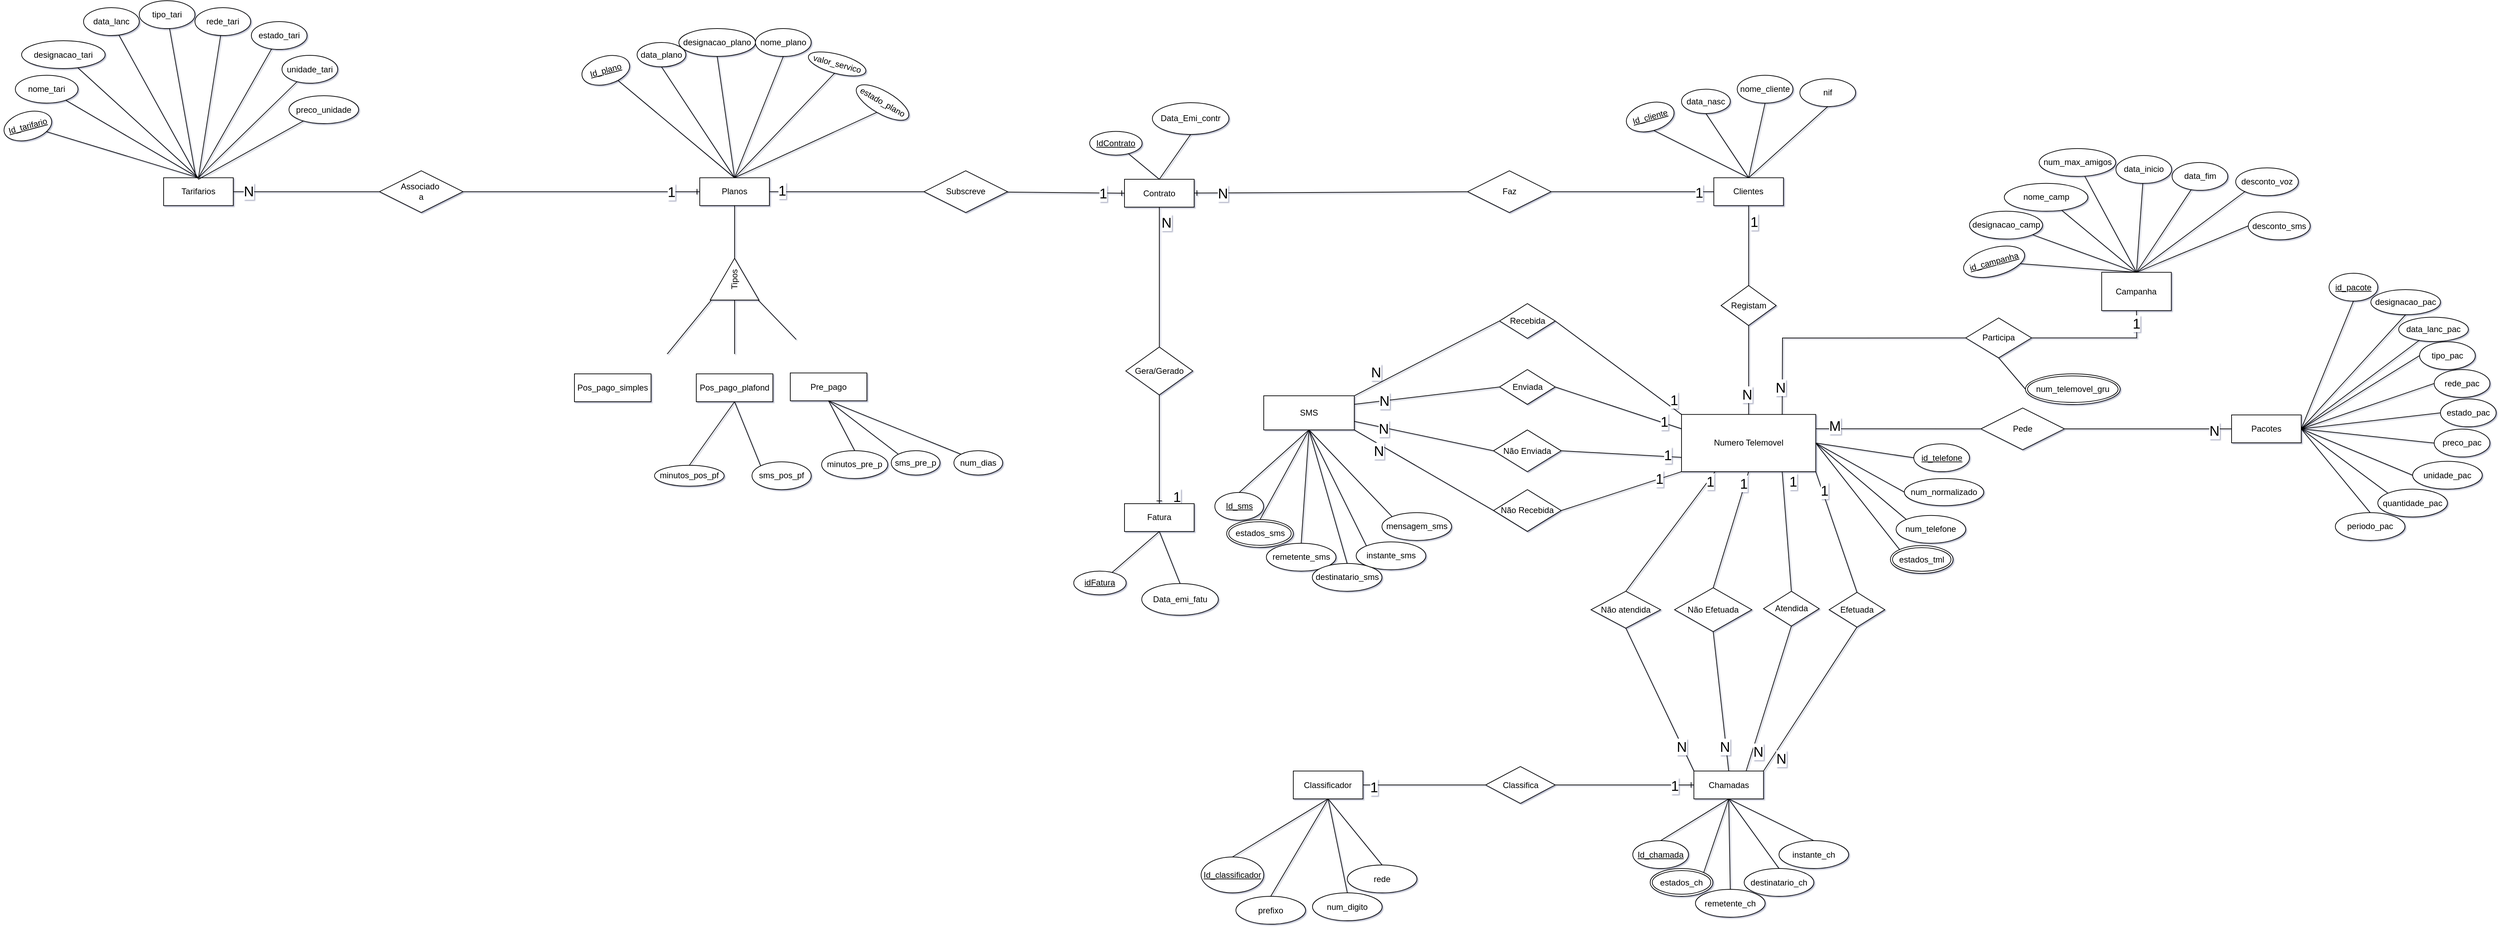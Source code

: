 <mxfile version="20.8.16" type="device"><diagram name="Página-1" id="G6Vsxmn88CoDKxDDNXqy"><mxGraphModel dx="6381" dy="3902" grid="1" gridSize="10" guides="1" tooltips="1" connect="1" arrows="1" fold="1" page="1" pageScale="1" pageWidth="827" pageHeight="1169" background="#ffffff" math="0" shadow="1"><root><mxCell id="0"/><mxCell id="1" parent="0"/><mxCell id="NMlUk7TFX40dVNQ1kscq-7" style="edgeStyle=none;rounded=0;orthogonalLoop=1;jettySize=auto;html=1;entryX=0;entryY=0.5;entryDx=0;entryDy=0;endArrow=none;endFill=0;exitX=1;exitY=0.5;exitDx=0;exitDy=0;" edge="1" parent="1" source="NMlUk7TFX40dVNQ1kscq-43" target="NMlUk7TFX40dVNQ1kscq-44"><mxGeometry relative="1" as="geometry"><mxPoint x="532.75" y="-355.68" as="sourcePoint"/><mxPoint x="872.75" y="-355.68" as="targetPoint"/></mxGeometry></mxCell><mxCell id="NMlUk7TFX40dVNQ1kscq-8" value="&lt;font style=&quot;font-size: 20px;&quot;&gt;1&lt;/font&gt;" style="edgeLabel;html=1;align=center;verticalAlign=middle;resizable=0;points=[];" connectable="0" vertex="1" parent="NMlUk7TFX40dVNQ1kscq-7"><mxGeometry x="0.741" y="-3" relative="1" as="geometry"><mxPoint x="8" y="-3" as="offset"/></mxGeometry></mxCell><mxCell id="NMlUk7TFX40dVNQ1kscq-9" style="edgeStyle=none;rounded=0;orthogonalLoop=1;jettySize=auto;html=1;entryX=0.5;entryY=0;entryDx=0;entryDy=0;endArrow=none;endFill=0;exitX=0;exitY=0.5;exitDx=0;exitDy=0;" edge="1" parent="1" source="NMlUk7TFX40dVNQ1kscq-39" target="NMlUk7TFX40dVNQ1kscq-41"><mxGeometry relative="1" as="geometry"><mxPoint x="-309.25" y="-207.18" as="sourcePoint"/><mxPoint x="-375.25" y="-104.18" as="targetPoint"/></mxGeometry></mxCell><mxCell id="NMlUk7TFX40dVNQ1kscq-10" style="edgeStyle=none;rounded=0;orthogonalLoop=1;jettySize=auto;html=1;entryX=0.5;entryY=0;entryDx=0;entryDy=0;endArrow=none;endFill=0;exitX=0.033;exitY=0.957;exitDx=0;exitDy=0;exitPerimeter=0;" edge="1" parent="1" source="NMlUk7TFX40dVNQ1kscq-39" target="NMlUk7TFX40dVNQ1kscq-42"><mxGeometry relative="1" as="geometry"><mxPoint x="-275.25" y="-207.18" as="sourcePoint"/><mxPoint x="-225.25" y="-104.18" as="targetPoint"/></mxGeometry></mxCell><mxCell id="NMlUk7TFX40dVNQ1kscq-11" style="edgeStyle=none;rounded=0;orthogonalLoop=1;jettySize=auto;html=1;entryX=1;entryY=0;entryDx=0;entryDy=0;endArrow=none;endFill=0;exitX=0.05;exitY=0.057;exitDx=0;exitDy=0;exitPerimeter=0;" edge="1" parent="1" source="NMlUk7TFX40dVNQ1kscq-39" target="NMlUk7TFX40dVNQ1kscq-40"><mxGeometry relative="1" as="geometry"><mxPoint x="-312.25" y="-225.18" as="sourcePoint"/><mxPoint x="-573" y="-111.18" as="targetPoint"/></mxGeometry></mxCell><mxCell id="NMlUk7TFX40dVNQ1kscq-12" style="edgeStyle=none;rounded=0;orthogonalLoop=1;jettySize=auto;html=1;entryX=0;entryY=0.5;entryDx=0;entryDy=0;fontSize=20;endArrow=ERone;endFill=0;exitX=1;exitY=0.5;exitDx=0;exitDy=0;" edge="1" parent="1" source="NMlUk7TFX40dVNQ1kscq-36" target="NMlUk7TFX40dVNQ1kscq-38"><mxGeometry relative="1" as="geometry"><mxPoint x="-562.25" y="-350.68" as="sourcePoint"/><mxPoint x="-285.25" y="-355.68" as="targetPoint"/></mxGeometry></mxCell><mxCell id="NMlUk7TFX40dVNQ1kscq-13" value="1" style="edgeLabel;html=1;align=center;verticalAlign=middle;resizable=0;points=[];fontSize=20;" connectable="0" vertex="1" parent="NMlUk7TFX40dVNQ1kscq-12"><mxGeometry x="0.67" y="1" relative="1" as="geometry"><mxPoint x="15" as="offset"/></mxGeometry></mxCell><mxCell id="NMlUk7TFX40dVNQ1kscq-14" style="rounded=0;orthogonalLoop=1;jettySize=auto;html=1;endArrow=none;endFill=0;entryX=0.5;entryY=1;entryDx=0;entryDy=0;exitX=0.5;exitY=0;exitDx=0;exitDy=0;" edge="1" parent="1" source="NMlUk7TFX40dVNQ1kscq-48" target="NMlUk7TFX40dVNQ1kscq-44"><mxGeometry relative="1" as="geometry"><mxPoint x="923" y="-339.48" as="targetPoint"/><Array as="points"/><mxPoint x="922.75" y="-221.68" as="sourcePoint"/></mxGeometry></mxCell><mxCell id="NMlUk7TFX40dVNQ1kscq-15" value="&lt;font style=&quot;font-size: 20px;&quot;&gt;1&lt;/font&gt;" style="edgeLabel;html=1;align=center;verticalAlign=middle;resizable=0;points=[];" connectable="0" vertex="1" parent="NMlUk7TFX40dVNQ1kscq-14"><mxGeometry x="0.765" y="1" relative="1" as="geometry"><mxPoint x="8" y="9" as="offset"/></mxGeometry></mxCell><mxCell id="NMlUk7TFX40dVNQ1kscq-16" style="edgeStyle=none;rounded=0;orthogonalLoop=1;jettySize=auto;html=1;endArrow=none;endFill=0;entryX=0.5;entryY=0;entryDx=0;entryDy=0;exitX=0.5;exitY=1;exitDx=0;exitDy=0;" edge="1" parent="1" source="NMlUk7TFX40dVNQ1kscq-48" target="NMlUk7TFX40dVNQ1kscq-49"><mxGeometry relative="1" as="geometry"><mxPoint x="942.75" y="-35.68" as="targetPoint"/><Array as="points"/><mxPoint x="925.75" y="-166.68" as="sourcePoint"/></mxGeometry></mxCell><mxCell id="NMlUk7TFX40dVNQ1kscq-17" value="N" style="edgeLabel;html=1;align=center;verticalAlign=middle;resizable=0;points=[];fontSize=20;" connectable="0" vertex="1" parent="NMlUk7TFX40dVNQ1kscq-16"><mxGeometry x="0.356" y="-2" relative="1" as="geometry"><mxPoint x="-1" y="12" as="offset"/></mxGeometry></mxCell><mxCell id="NMlUk7TFX40dVNQ1kscq-18" style="edgeStyle=none;rounded=0;orthogonalLoop=1;jettySize=auto;html=1;entryX=1;entryY=1;entryDx=0;entryDy=0;fontSize=20;endArrow=none;endFill=0;exitX=0.5;exitY=0;exitDx=0;exitDy=0;" edge="1" parent="1" source="NMlUk7TFX40dVNQ1kscq-50" target="NMlUk7TFX40dVNQ1kscq-49"><mxGeometry relative="1" as="geometry"><Array as="points"/><mxPoint x="942.75" y="204.32" as="sourcePoint"/><mxPoint x="942.75" y="14.32" as="targetPoint"/></mxGeometry></mxCell><mxCell id="NMlUk7TFX40dVNQ1kscq-19" value="1" style="edgeLabel;html=1;align=center;verticalAlign=middle;resizable=0;points=[];fontSize=20;" connectable="0" vertex="1" parent="NMlUk7TFX40dVNQ1kscq-18"><mxGeometry x="0.69" y="-2" relative="1" as="geometry"><mxPoint x="1" as="offset"/></mxGeometry></mxCell><mxCell id="NMlUk7TFX40dVNQ1kscq-20" style="edgeStyle=none;rounded=0;orthogonalLoop=1;jettySize=auto;html=1;entryX=1;entryY=0;entryDx=0;entryDy=0;fontSize=20;endArrow=none;endFill=0;exitX=0.5;exitY=1;exitDx=0;exitDy=0;" edge="1" parent="1" source="NMlUk7TFX40dVNQ1kscq-50" target="NMlUk7TFX40dVNQ1kscq-52"><mxGeometry relative="1" as="geometry"><mxPoint x="935.75" y="250.32" as="sourcePoint"/><mxPoint x="877.75" y="424.32" as="targetPoint"/></mxGeometry></mxCell><mxCell id="NMlUk7TFX40dVNQ1kscq-21" value="N" style="edgeLabel;html=1;align=center;verticalAlign=middle;resizable=0;points=[];fontSize=20;" connectable="0" vertex="1" parent="NMlUk7TFX40dVNQ1kscq-20"><mxGeometry x="0.328" y="3" relative="1" as="geometry"><mxPoint x="-23" y="49" as="offset"/></mxGeometry></mxCell><mxCell id="NMlUk7TFX40dVNQ1kscq-22" style="edgeStyle=none;rounded=0;orthogonalLoop=1;jettySize=auto;html=1;entryX=0.75;entryY=1;entryDx=0;entryDy=0;fontSize=20;endArrow=none;endFill=0;exitX=0.5;exitY=0;exitDx=0;exitDy=0;" edge="1" parent="1" source="NMlUk7TFX40dVNQ1kscq-51" target="NMlUk7TFX40dVNQ1kscq-49"><mxGeometry relative="1" as="geometry"><mxPoint x="807.75" y="200.32" as="sourcePoint"/><mxPoint x="907.75" y="14.32" as="targetPoint"/></mxGeometry></mxCell><mxCell id="NMlUk7TFX40dVNQ1kscq-23" value="1" style="edgeLabel;html=1;align=center;verticalAlign=middle;resizable=0;points=[];fontSize=20;" connectable="0" vertex="1" parent="NMlUk7TFX40dVNQ1kscq-22"><mxGeometry x="0.578" y="-4" relative="1" as="geometry"><mxPoint x="8" y="-23" as="offset"/></mxGeometry></mxCell><mxCell id="NMlUk7TFX40dVNQ1kscq-24" style="edgeStyle=none;rounded=0;orthogonalLoop=1;jettySize=auto;html=1;entryX=0.75;entryY=0;entryDx=0;entryDy=0;fontSize=20;endArrow=none;endFill=0;exitX=0.5;exitY=1;exitDx=0;exitDy=0;" edge="1" parent="1" source="NMlUk7TFX40dVNQ1kscq-51" target="NMlUk7TFX40dVNQ1kscq-52"><mxGeometry relative="1" as="geometry"><mxPoint x="800.75" y="241.32" as="sourcePoint"/><mxPoint x="827.75" y="424.32" as="targetPoint"/></mxGeometry></mxCell><mxCell id="NMlUk7TFX40dVNQ1kscq-25" value="N" style="edgeLabel;html=1;align=center;verticalAlign=middle;resizable=0;points=[];fontSize=20;" connectable="0" vertex="1" parent="NMlUk7TFX40dVNQ1kscq-24"><mxGeometry x="0.377" relative="1" as="geometry"><mxPoint x="-3" y="36" as="offset"/></mxGeometry></mxCell><mxCell id="NMlUk7TFX40dVNQ1kscq-26" style="edgeStyle=none;rounded=0;orthogonalLoop=1;jettySize=auto;html=1;entryX=0;entryY=0.25;entryDx=0;entryDy=0;fontSize=20;endArrow=none;endFill=0;exitX=1;exitY=0.5;exitDx=0;exitDy=0;" edge="1" parent="1" source="NMlUk7TFX40dVNQ1kscq-47" target="NMlUk7TFX40dVNQ1kscq-49"><mxGeometry relative="1" as="geometry"><mxPoint x="631.75" y="-50.68" as="sourcePoint"/><mxPoint x="872.75" y="2.32" as="targetPoint"/><Array as="points"/></mxGeometry></mxCell><mxCell id="NMlUk7TFX40dVNQ1kscq-27" value="1" style="edgeLabel;html=1;align=center;verticalAlign=middle;resizable=0;points=[];fontSize=20;" connectable="0" vertex="1" parent="NMlUk7TFX40dVNQ1kscq-26"><mxGeometry x="0.627" y="-2" relative="1" as="geometry"><mxPoint x="9" y="-2" as="offset"/></mxGeometry></mxCell><mxCell id="NMlUk7TFX40dVNQ1kscq-28" style="edgeStyle=none;rounded=0;orthogonalLoop=1;jettySize=auto;html=1;fontSize=20;endArrow=none;endFill=0;entryX=1;entryY=0.25;entryDx=0;entryDy=0;exitX=0;exitY=0.5;exitDx=0;exitDy=0;" edge="1" parent="1" source="NMlUk7TFX40dVNQ1kscq-47" target="NMlUk7TFX40dVNQ1kscq-45"><mxGeometry relative="1" as="geometry"><mxPoint x="384.75" y="-129.93" as="targetPoint"/><mxPoint x="553.75" y="-70.68" as="sourcePoint"/></mxGeometry></mxCell><mxCell id="NMlUk7TFX40dVNQ1kscq-29" value="N" style="edgeLabel;html=1;align=center;verticalAlign=middle;resizable=0;points=[];fontSize=20;" connectable="0" vertex="1" parent="NMlUk7TFX40dVNQ1kscq-28"><mxGeometry x="0.362" y="3" relative="1" as="geometry"><mxPoint x="-24" y="-1" as="offset"/></mxGeometry></mxCell><mxCell id="NMlUk7TFX40dVNQ1kscq-30" value="1" style="edgeStyle=none;rounded=0;orthogonalLoop=1;jettySize=auto;html=1;fontSize=20;endArrow=none;endFill=0;entryX=0;entryY=0;entryDx=0;entryDy=0;exitX=1;exitY=0.5;exitDx=0;exitDy=0;" edge="1" parent="1" source="NMlUk7TFX40dVNQ1kscq-46" target="NMlUk7TFX40dVNQ1kscq-49"><mxGeometry x="0.808" y="11" relative="1" as="geometry"><mxPoint as="offset"/><mxPoint x="872.75" y="-22.68" as="targetPoint"/><mxPoint x="661.75" y="-149.68" as="sourcePoint"/></mxGeometry></mxCell><mxCell id="NMlUk7TFX40dVNQ1kscq-31" style="edgeStyle=none;rounded=0;orthogonalLoop=1;jettySize=auto;html=1;fontSize=20;endArrow=none;endFill=0;entryX=1;entryY=0;entryDx=0;entryDy=0;exitX=0;exitY=0.5;exitDx=0;exitDy=0;" edge="1" parent="1" source="NMlUk7TFX40dVNQ1kscq-46" target="NMlUk7TFX40dVNQ1kscq-45"><mxGeometry relative="1" as="geometry"><mxPoint x="384.75" y="-159.93" as="targetPoint"/><mxPoint x="583.75" y="-170.68" as="sourcePoint"/></mxGeometry></mxCell><mxCell id="NMlUk7TFX40dVNQ1kscq-32" value="N" style="edgeLabel;html=1;align=center;verticalAlign=middle;resizable=0;points=[];fontSize=20;" connectable="0" vertex="1" parent="NMlUk7TFX40dVNQ1kscq-31"><mxGeometry x="0.358" y="-1" relative="1" as="geometry"><mxPoint x="-36" y="1" as="offset"/></mxGeometry></mxCell><mxCell id="NMlUk7TFX40dVNQ1kscq-33" value="Tarifarios" style="whiteSpace=wrap;html=1;align=center;" vertex="1" parent="1"><mxGeometry x="-1360" y="-375.68" width="100" height="40" as="geometry"/></mxCell><mxCell id="NMlUk7TFX40dVNQ1kscq-34" style="edgeStyle=none;rounded=0;orthogonalLoop=1;jettySize=auto;html=1;entryX=1;entryY=0.5;entryDx=0;entryDy=0;fontSize=20;endArrow=none;endFill=0;" edge="1" parent="1" source="NMlUk7TFX40dVNQ1kscq-36" target="NMlUk7TFX40dVNQ1kscq-33"><mxGeometry relative="1" as="geometry"/></mxCell><mxCell id="NMlUk7TFX40dVNQ1kscq-35" value="N" style="edgeLabel;html=1;align=center;verticalAlign=middle;resizable=0;points=[];fontSize=20;" connectable="0" vertex="1" parent="NMlUk7TFX40dVNQ1kscq-34"><mxGeometry x="0.789" y="-2" relative="1" as="geometry"><mxPoint as="offset"/></mxGeometry></mxCell><mxCell id="NMlUk7TFX40dVNQ1kscq-36" value="Associado&amp;nbsp;&lt;br&gt;a" style="shape=rhombus;perimeter=rhombusPerimeter;whiteSpace=wrap;html=1;align=center;" vertex="1" parent="1"><mxGeometry x="-1050" y="-385.68" width="120" height="60" as="geometry"/></mxCell><mxCell id="NMlUk7TFX40dVNQ1kscq-37" style="rounded=0;orthogonalLoop=1;jettySize=auto;html=1;endArrow=none;endFill=0;" edge="1" parent="1" source="NMlUk7TFX40dVNQ1kscq-38" target="NMlUk7TFX40dVNQ1kscq-39"><mxGeometry relative="1" as="geometry"/></mxCell><mxCell id="NMlUk7TFX40dVNQ1kscq-38" value="Planos" style="whiteSpace=wrap;html=1;align=center;" vertex="1" parent="1"><mxGeometry x="-590" y="-375.68" width="100" height="40" as="geometry"/></mxCell><mxCell id="NMlUk7TFX40dVNQ1kscq-39" value="&lt;font style=&quot;font-size: 12px;&quot;&gt;Tipos&lt;/font&gt;" style="triangle;whiteSpace=wrap;html=1;rotation=-90;" vertex="1" parent="1"><mxGeometry x="-570" y="-264.98" width="60" height="70" as="geometry"/></mxCell><mxCell id="NMlUk7TFX40dVNQ1kscq-40" value="Pos_pago_simples" style="whiteSpace=wrap;html=1;align=center;" vertex="1" parent="1"><mxGeometry x="-770" y="-93.98" width="110" height="40" as="geometry"/></mxCell><mxCell id="NMlUk7TFX40dVNQ1kscq-41" value="Pos_pago_plafond" style="whiteSpace=wrap;html=1;align=center;" vertex="1" parent="1"><mxGeometry x="-595" y="-93.98" width="110" height="40" as="geometry"/></mxCell><mxCell id="NMlUk7TFX40dVNQ1kscq-42" value="Pre_pago" style="whiteSpace=wrap;html=1;align=center;" vertex="1" parent="1"><mxGeometry x="-460" y="-95.28" width="110" height="40" as="geometry"/></mxCell><mxCell id="NMlUk7TFX40dVNQ1kscq-43" value="Faz" style="shape=rhombus;perimeter=rhombusPerimeter;whiteSpace=wrap;html=1;align=center;" vertex="1" parent="1"><mxGeometry x="512.75" y="-385.68" width="120" height="60" as="geometry"/></mxCell><mxCell id="NMlUk7TFX40dVNQ1kscq-44" value="Clientes" style="whiteSpace=wrap;html=1;align=center;" vertex="1" parent="1"><mxGeometry x="866.38" y="-375.68" width="100" height="40" as="geometry"/></mxCell><mxCell id="NMlUk7TFX40dVNQ1kscq-45" value="SMS" style="whiteSpace=wrap;html=1;align=center;" vertex="1" parent="1"><mxGeometry x="220" y="-62.48" width="130" height="49" as="geometry"/></mxCell><mxCell id="NMlUk7TFX40dVNQ1kscq-46" value="Recebida" style="shape=rhombus;perimeter=rhombusPerimeter;whiteSpace=wrap;html=1;align=center;rotation=0;" vertex="1" parent="1"><mxGeometry x="558.63" y="-194.91" width="80" height="50" as="geometry"/></mxCell><mxCell id="NMlUk7TFX40dVNQ1kscq-47" value="Enviada" style="shape=rhombus;perimeter=rhombusPerimeter;whiteSpace=wrap;html=1;align=center;rotation=0;" vertex="1" parent="1"><mxGeometry x="558.63" y="-100.14" width="80" height="50" as="geometry"/></mxCell><mxCell id="NMlUk7TFX40dVNQ1kscq-48" value="Registam" style="shape=rhombus;perimeter=rhombusPerimeter;whiteSpace=wrap;html=1;align=center;" vertex="1" parent="1"><mxGeometry x="876.79" y="-220.89" width="79.17" height="57.41" as="geometry"/></mxCell><mxCell id="NMlUk7TFX40dVNQ1kscq-49" value="Numero Telemovel" style="whiteSpace=wrap;html=1;align=center;" vertex="1" parent="1"><mxGeometry x="820" y="-35.68" width="192.75" height="82.2" as="geometry"/></mxCell><mxCell id="NMlUk7TFX40dVNQ1kscq-50" value="Efetuada" style="shape=rhombus;perimeter=rhombusPerimeter;whiteSpace=wrap;html=1;align=center;" vertex="1" parent="1"><mxGeometry x="1032" y="219.82" width="80" height="50" as="geometry"/></mxCell><mxCell id="NMlUk7TFX40dVNQ1kscq-51" value="Atendida" style="shape=rhombus;perimeter=rhombusPerimeter;whiteSpace=wrap;html=1;align=center;" vertex="1" parent="1"><mxGeometry x="937.75" y="218.32" width="80" height="50" as="geometry"/></mxCell><mxCell id="NMlUk7TFX40dVNQ1kscq-52" value="Chamadas" style="whiteSpace=wrap;html=1;align=center;" vertex="1" parent="1"><mxGeometry x="837.75" y="476.52" width="100" height="40" as="geometry"/></mxCell><mxCell id="NMlUk7TFX40dVNQ1kscq-53" value="Pede" style="shape=rhombus;perimeter=rhombusPerimeter;whiteSpace=wrap;html=1;align=center;" vertex="1" parent="1"><mxGeometry x="1250" y="-44.98" width="120" height="60" as="geometry"/></mxCell><mxCell id="NMlUk7TFX40dVNQ1kscq-54" value="Campanha" style="whiteSpace=wrap;html=1;align=center;" vertex="1" parent="1"><mxGeometry x="1423.41" y="-239.84" width="100" height="55" as="geometry"/></mxCell><mxCell id="NMlUk7TFX40dVNQ1kscq-55" value="Participa" style="shape=rhombus;perimeter=rhombusPerimeter;whiteSpace=wrap;html=1;align=center;" vertex="1" parent="1"><mxGeometry x="1228.16" y="-174.34" width="94.59" height="57.41" as="geometry"/></mxCell><mxCell id="NMlUk7TFX40dVNQ1kscq-56" value="Pacotes" style="whiteSpace=wrap;html=1;align=center;" vertex="1" parent="1"><mxGeometry x="1610" y="-34.98" width="100" height="40" as="geometry"/></mxCell><mxCell id="NMlUk7TFX40dVNQ1kscq-57" style="edgeStyle=none;rounded=0;orthogonalLoop=1;jettySize=auto;html=1;entryX=0;entryY=0.5;entryDx=0;entryDy=0;fontSize=20;endArrow=none;endFill=0;exitX=1;exitY=0.5;exitDx=0;exitDy=0;" edge="1" parent="1" source="NMlUk7TFX40dVNQ1kscq-53" target="NMlUk7TFX40dVNQ1kscq-56"><mxGeometry relative="1" as="geometry"><mxPoint x="1851.75" y="488.11" as="sourcePoint"/><mxPoint x="1672.75" y="488.49" as="targetPoint"/><Array as="points"/></mxGeometry></mxCell><mxCell id="NMlUk7TFX40dVNQ1kscq-58" value="N" style="edgeLabel;html=1;align=center;verticalAlign=middle;resizable=0;points=[];fontSize=20;" connectable="0" vertex="1" parent="NMlUk7TFX40dVNQ1kscq-57"><mxGeometry x="0.789" y="-2" relative="1" as="geometry"><mxPoint as="offset"/></mxGeometry></mxCell><mxCell id="NMlUk7TFX40dVNQ1kscq-59" style="edgeStyle=none;rounded=0;orthogonalLoop=1;jettySize=auto;html=1;entryX=1;entryY=0.25;entryDx=0;entryDy=0;fontSize=20;endArrow=none;endFill=0;exitX=0;exitY=0.5;exitDx=0;exitDy=0;" edge="1" parent="1" source="NMlUk7TFX40dVNQ1kscq-53" target="NMlUk7TFX40dVNQ1kscq-49"><mxGeometry relative="1" as="geometry"><mxPoint x="1435.75" y="44.81" as="sourcePoint"/><mxPoint x="1611.75" y="44.32" as="targetPoint"/><Array as="points"/></mxGeometry></mxCell><mxCell id="NMlUk7TFX40dVNQ1kscq-60" value="M" style="edgeLabel;html=1;align=center;verticalAlign=middle;resizable=0;points=[];fontSize=20;" connectable="0" vertex="1" parent="NMlUk7TFX40dVNQ1kscq-59"><mxGeometry x="0.67" y="1" relative="1" as="geometry"><mxPoint x="-12" y="-6" as="offset"/></mxGeometry></mxCell><mxCell id="NMlUk7TFX40dVNQ1kscq-61" style="rounded=0;orthogonalLoop=1;jettySize=auto;html=1;endArrow=none;endFill=0;exitX=0;exitY=0.5;exitDx=0;exitDy=0;entryX=0.75;entryY=0;entryDx=0;entryDy=0;" edge="1" parent="1" source="NMlUk7TFX40dVNQ1kscq-55" target="NMlUk7TFX40dVNQ1kscq-49"><mxGeometry relative="1" as="geometry"><mxPoint x="970" y="-43.48" as="targetPoint"/><Array as="points"><mxPoint x="965" y="-145.48"/></Array></mxGeometry></mxCell><mxCell id="NMlUk7TFX40dVNQ1kscq-62" value="&lt;font style=&quot;font-size: 20px;&quot;&gt;N&lt;/font&gt;" style="edgeLabel;html=1;align=center;verticalAlign=middle;resizable=0;points=[];" connectable="0" vertex="1" parent="NMlUk7TFX40dVNQ1kscq-61"><mxGeometry x="0.765" y="1" relative="1" as="geometry"><mxPoint x="-4" y="4" as="offset"/></mxGeometry></mxCell><mxCell id="NMlUk7TFX40dVNQ1kscq-63" style="edgeStyle=none;rounded=0;orthogonalLoop=1;jettySize=auto;html=1;endArrow=none;endFill=0;entryX=0.5;entryY=1;entryDx=0;entryDy=0;exitX=1;exitY=0.5;exitDx=0;exitDy=0;" edge="1" parent="1" source="NMlUk7TFX40dVNQ1kscq-55" target="NMlUk7TFX40dVNQ1kscq-54"><mxGeometry relative="1" as="geometry"><mxPoint x="1412.75" y="-177.34" as="targetPoint"/><Array as="points"><mxPoint x="1473.75" y="-145.68"/></Array></mxGeometry></mxCell><mxCell id="NMlUk7TFX40dVNQ1kscq-64" value="1" style="edgeLabel;html=1;align=center;verticalAlign=middle;resizable=0;points=[];fontSize=20;" connectable="0" vertex="1" parent="NMlUk7TFX40dVNQ1kscq-63"><mxGeometry x="0.356" y="-2" relative="1" as="geometry"><mxPoint x="21" y="-24" as="offset"/></mxGeometry></mxCell><mxCell id="NMlUk7TFX40dVNQ1kscq-65" style="rounded=0;orthogonalLoop=1;jettySize=auto;html=1;entryX=0;entryY=0.5;entryDx=0;entryDy=0;endArrow=none;endFill=0;startArrow=ERone;startFill=0;strokeWidth=1;" edge="1" parent="1" source="NMlUk7TFX40dVNQ1kscq-69" target="NMlUk7TFX40dVNQ1kscq-43"><mxGeometry relative="1" as="geometry"/></mxCell><mxCell id="NMlUk7TFX40dVNQ1kscq-66" value="&lt;span style=&quot;font-size: 20px;&quot;&gt;N&lt;br&gt;&lt;/span&gt;" style="edgeLabel;html=1;align=center;verticalAlign=middle;resizable=0;points=[];" connectable="0" vertex="1" parent="NMlUk7TFX40dVNQ1kscq-65"><mxGeometry x="-0.824" y="3" relative="1" as="geometry"><mxPoint x="6" y="3" as="offset"/></mxGeometry></mxCell><mxCell id="NMlUk7TFX40dVNQ1kscq-67" style="rounded=0;orthogonalLoop=1;jettySize=auto;html=1;endArrow=none;endFill=0;entryX=0.5;entryY=0;entryDx=0;entryDy=0;" edge="1" parent="1" source="NMlUk7TFX40dVNQ1kscq-69" target="NMlUk7TFX40dVNQ1kscq-78"><mxGeometry relative="1" as="geometry"><mxPoint x="255" y="-183.48" as="targetPoint"/></mxGeometry></mxCell><mxCell id="NMlUk7TFX40dVNQ1kscq-68" value="&lt;font style=&quot;font-size: 20px;&quot;&gt;N&lt;/font&gt;" style="edgeLabel;html=1;align=center;verticalAlign=middle;resizable=0;points=[];" connectable="0" vertex="1" parent="NMlUk7TFX40dVNQ1kscq-67"><mxGeometry x="-0.791" y="2" relative="1" as="geometry"><mxPoint x="8" as="offset"/></mxGeometry></mxCell><mxCell id="NMlUk7TFX40dVNQ1kscq-69" value="Contrato" style="whiteSpace=wrap;html=1;align=center;" vertex="1" parent="1"><mxGeometry x="20" y="-373.48" width="100" height="40" as="geometry"/></mxCell><mxCell id="NMlUk7TFX40dVNQ1kscq-70" style="rounded=0;orthogonalLoop=1;jettySize=auto;html=1;endArrow=none;endFill=0;entryX=0.5;entryY=1;entryDx=0;entryDy=0;startArrow=ERone;startFill=0;" edge="1" parent="1" source="NMlUk7TFX40dVNQ1kscq-72" target="NMlUk7TFX40dVNQ1kscq-78"><mxGeometry relative="1" as="geometry"><mxPoint x="255" y="-113.48" as="targetPoint"/></mxGeometry></mxCell><mxCell id="NMlUk7TFX40dVNQ1kscq-71" value="&lt;font style=&quot;font-size: 20px;&quot;&gt;1&lt;/font&gt;" style="edgeLabel;html=1;align=center;verticalAlign=middle;resizable=0;points=[];" connectable="0" vertex="1" parent="NMlUk7TFX40dVNQ1kscq-70"><mxGeometry x="-0.844" relative="1" as="geometry"><mxPoint x="25" y="1" as="offset"/></mxGeometry></mxCell><mxCell id="NMlUk7TFX40dVNQ1kscq-72" value="Fatura" style="whiteSpace=wrap;html=1;align=center;" vertex="1" parent="1"><mxGeometry x="20.01" y="92.45" width="100" height="40" as="geometry"/></mxCell><mxCell id="NMlUk7TFX40dVNQ1kscq-73" style="rounded=0;orthogonalLoop=1;jettySize=auto;html=1;entryX=0;entryY=0.5;entryDx=0;entryDy=0;endArrow=ERone;endFill=0;strokeWidth=1;endSize=6;" edge="1" parent="1" source="NMlUk7TFX40dVNQ1kscq-77" target="NMlUk7TFX40dVNQ1kscq-69"><mxGeometry relative="1" as="geometry"/></mxCell><mxCell id="NMlUk7TFX40dVNQ1kscq-74" value="&lt;font style=&quot;font-size: 20px;&quot;&gt;1&lt;/font&gt;" style="edgeLabel;html=1;align=center;verticalAlign=middle;resizable=0;points=[];" connectable="0" vertex="1" parent="NMlUk7TFX40dVNQ1kscq-73"><mxGeometry x="0.627" relative="1" as="geometry"><mxPoint as="offset"/></mxGeometry></mxCell><mxCell id="NMlUk7TFX40dVNQ1kscq-75" style="rounded=0;orthogonalLoop=1;jettySize=auto;html=1;endArrow=none;endFill=0;" edge="1" parent="1" source="NMlUk7TFX40dVNQ1kscq-77" target="NMlUk7TFX40dVNQ1kscq-38"><mxGeometry relative="1" as="geometry"/></mxCell><mxCell id="NMlUk7TFX40dVNQ1kscq-76" value="&lt;font style=&quot;font-size: 20px;&quot;&gt;1&lt;/font&gt;" style="edgeLabel;html=1;align=center;verticalAlign=middle;resizable=0;points=[];" connectable="0" vertex="1" parent="NMlUk7TFX40dVNQ1kscq-75"><mxGeometry x="0.652" y="-3" relative="1" as="geometry"><mxPoint x="-21" as="offset"/></mxGeometry></mxCell><mxCell id="NMlUk7TFX40dVNQ1kscq-77" value="Subscreve" style="shape=rhombus;perimeter=rhombusPerimeter;whiteSpace=wrap;html=1;align=center;" vertex="1" parent="1"><mxGeometry x="-268" y="-385.68" width="120" height="60" as="geometry"/></mxCell><mxCell id="NMlUk7TFX40dVNQ1kscq-78" value="Gera/Gerado" style="shape=rhombus;perimeter=rhombusPerimeter;whiteSpace=wrap;html=1;align=center;" vertex="1" parent="1"><mxGeometry x="21.88" y="-132.48" width="96.25" height="68.7" as="geometry"/></mxCell><mxCell id="NMlUk7TFX40dVNQ1kscq-79" style="rounded=0;orthogonalLoop=1;jettySize=auto;html=1;entryX=0;entryY=0.75;entryDx=0;entryDy=0;endArrow=none;endFill=0;exitX=1;exitY=0.5;exitDx=0;exitDy=0;" edge="1" parent="1" source="NMlUk7TFX40dVNQ1kscq-83" target="NMlUk7TFX40dVNQ1kscq-49"><mxGeometry relative="1" as="geometry"><mxPoint x="700" y="36.52" as="sourcePoint"/></mxGeometry></mxCell><mxCell id="NMlUk7TFX40dVNQ1kscq-80" value="&lt;font style=&quot;font-size: 20px;&quot;&gt;1&lt;/font&gt;" style="edgeLabel;html=1;align=center;verticalAlign=middle;resizable=0;points=[];" connectable="0" vertex="1" parent="NMlUk7TFX40dVNQ1kscq-79"><mxGeometry x="0.425" y="-6" relative="1" as="geometry"><mxPoint x="30" y="-8" as="offset"/></mxGeometry></mxCell><mxCell id="NMlUk7TFX40dVNQ1kscq-81" style="rounded=0;orthogonalLoop=1;jettySize=auto;html=1;entryX=1;entryY=0.75;entryDx=0;entryDy=0;endArrow=none;endFill=0;exitX=0;exitY=0.5;exitDx=0;exitDy=0;" edge="1" parent="1" source="NMlUk7TFX40dVNQ1kscq-83" target="NMlUk7TFX40dVNQ1kscq-45"><mxGeometry relative="1" as="geometry"/></mxCell><mxCell id="NMlUk7TFX40dVNQ1kscq-82" value="&lt;font style=&quot;font-size: 20px;&quot;&gt;N&lt;/font&gt;" style="edgeLabel;html=1;align=center;verticalAlign=middle;resizable=0;points=[];" connectable="0" vertex="1" parent="NMlUk7TFX40dVNQ1kscq-81"><mxGeometry x="0.586" y="1" relative="1" as="geometry"><mxPoint as="offset"/></mxGeometry></mxCell><mxCell id="NMlUk7TFX40dVNQ1kscq-83" value="Não Enviada" style="shape=rhombus;perimeter=rhombusPerimeter;whiteSpace=wrap;html=1;align=center;rotation=0;" vertex="1" parent="1"><mxGeometry x="550" y="-13.48" width="97.25" height="60" as="geometry"/></mxCell><mxCell id="NMlUk7TFX40dVNQ1kscq-84" style="rounded=0;orthogonalLoop=1;jettySize=auto;html=1;entryX=0;entryY=1;entryDx=0;entryDy=0;endArrow=none;endFill=0;exitX=1;exitY=0.5;exitDx=0;exitDy=0;" edge="1" parent="1" source="NMlUk7TFX40dVNQ1kscq-88" target="NMlUk7TFX40dVNQ1kscq-49"><mxGeometry relative="1" as="geometry"/></mxCell><mxCell id="NMlUk7TFX40dVNQ1kscq-85" value="&lt;font style=&quot;font-size: 20px;&quot;&gt;1&lt;/font&gt;" style="edgeLabel;html=1;align=center;verticalAlign=middle;resizable=0;points=[];" connectable="0" vertex="1" parent="NMlUk7TFX40dVNQ1kscq-84"><mxGeometry x="0.629" y="1" relative="1" as="geometry"><mxPoint as="offset"/></mxGeometry></mxCell><mxCell id="NMlUk7TFX40dVNQ1kscq-86" style="rounded=0;orthogonalLoop=1;jettySize=auto;html=1;entryX=1;entryY=1;entryDx=0;entryDy=0;endArrow=none;endFill=0;exitX=0;exitY=0.5;exitDx=0;exitDy=0;" edge="1" parent="1" source="NMlUk7TFX40dVNQ1kscq-88" target="NMlUk7TFX40dVNQ1kscq-45"><mxGeometry relative="1" as="geometry"><Array as="points"/></mxGeometry></mxCell><mxCell id="NMlUk7TFX40dVNQ1kscq-87" value="N" style="edgeLabel;html=1;align=center;verticalAlign=middle;resizable=0;points=[];fontSize=20;" connectable="0" vertex="1" parent="NMlUk7TFX40dVNQ1kscq-86"><mxGeometry x="0.628" y="-3" relative="1" as="geometry"><mxPoint x="-4" y="10" as="offset"/></mxGeometry></mxCell><mxCell id="NMlUk7TFX40dVNQ1kscq-88" value="Não Recebida" style="shape=rhombus;perimeter=rhombusPerimeter;whiteSpace=wrap;html=1;align=center;rotation=0;" vertex="1" parent="1"><mxGeometry x="550.01" y="72.36" width="97.25" height="60" as="geometry"/></mxCell><mxCell id="NMlUk7TFX40dVNQ1kscq-89" style="rounded=0;orthogonalLoop=1;jettySize=auto;html=1;entryX=0.25;entryY=1;entryDx=0;entryDy=0;endArrow=none;endFill=0;exitX=0.5;exitY=0;exitDx=0;exitDy=0;" edge="1" parent="1" source="NMlUk7TFX40dVNQ1kscq-93" target="NMlUk7TFX40dVNQ1kscq-49"><mxGeometry relative="1" as="geometry"/></mxCell><mxCell id="NMlUk7TFX40dVNQ1kscq-90" value="&lt;font style=&quot;font-size: 20px;&quot;&gt;1&lt;/font&gt;" style="edgeLabel;html=1;align=center;verticalAlign=middle;resizable=0;points=[];" connectable="0" vertex="1" parent="NMlUk7TFX40dVNQ1kscq-89"><mxGeometry x="0.857" y="-2" relative="1" as="geometry"><mxPoint as="offset"/></mxGeometry></mxCell><mxCell id="NMlUk7TFX40dVNQ1kscq-91" style="rounded=0;orthogonalLoop=1;jettySize=auto;html=1;entryX=0;entryY=0;entryDx=0;entryDy=0;endArrow=none;endFill=0;exitX=0.5;exitY=1;exitDx=0;exitDy=0;" edge="1" parent="1" source="NMlUk7TFX40dVNQ1kscq-93" target="NMlUk7TFX40dVNQ1kscq-52"><mxGeometry relative="1" as="geometry"/></mxCell><mxCell id="NMlUk7TFX40dVNQ1kscq-92" value="&lt;font style=&quot;font-size: 20px;&quot;&gt;N&lt;/font&gt;" style="edgeLabel;html=1;align=center;verticalAlign=middle;resizable=0;points=[];" connectable="0" vertex="1" parent="NMlUk7TFX40dVNQ1kscq-91"><mxGeometry x="0.647" y="-1" relative="1" as="geometry"><mxPoint as="offset"/></mxGeometry></mxCell><mxCell id="NMlUk7TFX40dVNQ1kscq-93" value="Não atendida" style="shape=rhombus;perimeter=rhombusPerimeter;whiteSpace=wrap;html=1;align=center;rotation=0;" vertex="1" parent="1"><mxGeometry x="690" y="218.32" width="100" height="53" as="geometry"/></mxCell><mxCell id="NMlUk7TFX40dVNQ1kscq-94" style="rounded=0;orthogonalLoop=1;jettySize=auto;html=1;entryX=0.5;entryY=1;entryDx=0;entryDy=0;endArrow=none;endFill=0;exitX=0.5;exitY=0;exitDx=0;exitDy=0;" edge="1" parent="1" source="NMlUk7TFX40dVNQ1kscq-98" target="NMlUk7TFX40dVNQ1kscq-49"><mxGeometry relative="1" as="geometry"/></mxCell><mxCell id="NMlUk7TFX40dVNQ1kscq-95" value="1" style="edgeLabel;html=1;align=center;verticalAlign=middle;resizable=0;points=[];fontSize=20;" connectable="0" vertex="1" parent="NMlUk7TFX40dVNQ1kscq-94"><mxGeometry x="0.801" y="3" relative="1" as="geometry"><mxPoint as="offset"/></mxGeometry></mxCell><mxCell id="NMlUk7TFX40dVNQ1kscq-96" style="rounded=0;orthogonalLoop=1;jettySize=auto;html=1;entryX=0.5;entryY=0;entryDx=0;entryDy=0;endArrow=none;endFill=0;exitX=0.5;exitY=1;exitDx=0;exitDy=0;" edge="1" parent="1" source="NMlUk7TFX40dVNQ1kscq-98" target="NMlUk7TFX40dVNQ1kscq-52"><mxGeometry relative="1" as="geometry"><mxPoint x="840" y="286.52" as="sourcePoint"/></mxGeometry></mxCell><mxCell id="NMlUk7TFX40dVNQ1kscq-97" value="&lt;font style=&quot;font-size: 20px;&quot;&gt;N&lt;/font&gt;" style="edgeLabel;html=1;align=center;verticalAlign=middle;resizable=0;points=[];" connectable="0" vertex="1" parent="NMlUk7TFX40dVNQ1kscq-96"><mxGeometry x="0.64" y="-2" relative="1" as="geometry"><mxPoint as="offset"/></mxGeometry></mxCell><mxCell id="NMlUk7TFX40dVNQ1kscq-98" value="Não Efetuada" style="shape=rhombus;perimeter=rhombusPerimeter;whiteSpace=wrap;html=1;align=center;rotation=0;" vertex="1" parent="1"><mxGeometry x="810" y="213.32" width="111" height="63" as="geometry"/></mxCell><mxCell id="NMlUk7TFX40dVNQ1kscq-99" style="rounded=0;orthogonalLoop=1;jettySize=auto;html=1;entryX=0.5;entryY=0;entryDx=0;entryDy=0;strokeColor=default;endArrow=none;endFill=0;" edge="1" parent="1" source="NMlUk7TFX40dVNQ1kscq-100" target="NMlUk7TFX40dVNQ1kscq-33"><mxGeometry relative="1" as="geometry"/></mxCell><mxCell id="NMlUk7TFX40dVNQ1kscq-100" value="nome_tari" style="ellipse;whiteSpace=wrap;html=1;align=center;" vertex="1" parent="1"><mxGeometry x="-1573" y="-522.93" width="90" height="40" as="geometry"/></mxCell><mxCell id="NMlUk7TFX40dVNQ1kscq-101" style="rounded=0;orthogonalLoop=1;jettySize=auto;html=1;entryX=0.5;entryY=0;entryDx=0;entryDy=0;endArrow=none;endFill=0;" edge="1" parent="1" source="NMlUk7TFX40dVNQ1kscq-102" target="NMlUk7TFX40dVNQ1kscq-33"><mxGeometry relative="1" as="geometry"/></mxCell><mxCell id="NMlUk7TFX40dVNQ1kscq-102" value="Id_tarifario" style="ellipse;whiteSpace=wrap;html=1;align=center;fontStyle=4;rotation=-15;" vertex="1" parent="1"><mxGeometry x="-1590" y="-470" width="70" height="40" as="geometry"/></mxCell><mxCell id="NMlUk7TFX40dVNQ1kscq-103" style="rounded=0;orthogonalLoop=1;jettySize=auto;html=1;entryX=0.5;entryY=0;entryDx=0;entryDy=0;startArrow=none;startFill=0;endArrow=none;endFill=0;" edge="1" parent="1" source="NMlUk7TFX40dVNQ1kscq-104" target="NMlUk7TFX40dVNQ1kscq-33"><mxGeometry relative="1" as="geometry"/></mxCell><mxCell id="NMlUk7TFX40dVNQ1kscq-104" value="designacao_tari" style="ellipse;whiteSpace=wrap;html=1;align=center;" vertex="1" parent="1"><mxGeometry x="-1564" y="-572.5" width="120" height="40" as="geometry"/></mxCell><mxCell id="NMlUk7TFX40dVNQ1kscq-105" style="rounded=0;orthogonalLoop=1;jettySize=auto;html=1;endArrow=none;endFill=0;" edge="1" parent="1" source="NMlUk7TFX40dVNQ1kscq-106"><mxGeometry relative="1" as="geometry"><mxPoint x="-1310" y="-373.48" as="targetPoint"/></mxGeometry></mxCell><mxCell id="NMlUk7TFX40dVNQ1kscq-106" value="data_lanc" style="ellipse;whiteSpace=wrap;html=1;align=center;" vertex="1" parent="1"><mxGeometry x="-1475" y="-620" width="80" height="40" as="geometry"/></mxCell><mxCell id="NMlUk7TFX40dVNQ1kscq-107" style="rounded=0;orthogonalLoop=1;jettySize=auto;html=1;endArrow=none;endFill=0;" edge="1" parent="1" source="NMlUk7TFX40dVNQ1kscq-108" target="NMlUk7TFX40dVNQ1kscq-33"><mxGeometry relative="1" as="geometry"/></mxCell><mxCell id="NMlUk7TFX40dVNQ1kscq-108" value="tipo_tari" style="ellipse;whiteSpace=wrap;html=1;align=center;" vertex="1" parent="1"><mxGeometry x="-1395" y="-630" width="80" height="40" as="geometry"/></mxCell><mxCell id="NMlUk7TFX40dVNQ1kscq-109" style="rounded=0;orthogonalLoop=1;jettySize=auto;html=1;entryX=0.5;entryY=0;entryDx=0;entryDy=0;endArrow=none;endFill=0;" edge="1" parent="1" source="NMlUk7TFX40dVNQ1kscq-110" target="NMlUk7TFX40dVNQ1kscq-33"><mxGeometry relative="1" as="geometry"/></mxCell><mxCell id="NMlUk7TFX40dVNQ1kscq-110" value="rede_tari" style="ellipse;whiteSpace=wrap;html=1;align=center;" vertex="1" parent="1"><mxGeometry x="-1315" y="-620" width="80" height="40" as="geometry"/></mxCell><mxCell id="NMlUk7TFX40dVNQ1kscq-111" style="rounded=0;orthogonalLoop=1;jettySize=auto;html=1;entryX=0.5;entryY=0;entryDx=0;entryDy=0;endArrow=none;endFill=0;" edge="1" parent="1" source="NMlUk7TFX40dVNQ1kscq-112" target="NMlUk7TFX40dVNQ1kscq-33"><mxGeometry relative="1" as="geometry"/></mxCell><mxCell id="NMlUk7TFX40dVNQ1kscq-112" value="estado_tari" style="ellipse;whiteSpace=wrap;html=1;align=center;" vertex="1" parent="1"><mxGeometry x="-1234" y="-600" width="80" height="40" as="geometry"/></mxCell><mxCell id="NMlUk7TFX40dVNQ1kscq-113" style="rounded=0;orthogonalLoop=1;jettySize=auto;html=1;entryX=0.5;entryY=0;entryDx=0;entryDy=0;endArrow=none;endFill=0;" edge="1" parent="1" source="NMlUk7TFX40dVNQ1kscq-114" target="NMlUk7TFX40dVNQ1kscq-33"><mxGeometry relative="1" as="geometry"/></mxCell><mxCell id="NMlUk7TFX40dVNQ1kscq-114" value="unidade_tari" style="ellipse;whiteSpace=wrap;html=1;align=center;" vertex="1" parent="1"><mxGeometry x="-1190" y="-551.48" width="80" height="40" as="geometry"/></mxCell><mxCell id="NMlUk7TFX40dVNQ1kscq-115" style="rounded=0;orthogonalLoop=1;jettySize=auto;html=1;endArrow=none;endFill=0;" edge="1" parent="1" source="NMlUk7TFX40dVNQ1kscq-116"><mxGeometry relative="1" as="geometry"><mxPoint x="-1310" y="-373.48" as="targetPoint"/></mxGeometry></mxCell><mxCell id="NMlUk7TFX40dVNQ1kscq-116" value="preco_unidade" style="ellipse;whiteSpace=wrap;html=1;align=center;" vertex="1" parent="1"><mxGeometry x="-1180" y="-493.48" width="100" height="40" as="geometry"/></mxCell><mxCell id="NMlUk7TFX40dVNQ1kscq-117" value="data_plano" style="ellipse;whiteSpace=wrap;html=1;align=center;" vertex="1" parent="1"><mxGeometry x="-680" y="-570" width="70" height="35" as="geometry"/></mxCell><mxCell id="NMlUk7TFX40dVNQ1kscq-118" style="rounded=0;orthogonalLoop=1;jettySize=auto;html=1;entryX=0.5;entryY=0;entryDx=0;entryDy=0;endArrow=none;endFill=0;" edge="1" parent="1" source="NMlUk7TFX40dVNQ1kscq-119" target="NMlUk7TFX40dVNQ1kscq-38"><mxGeometry relative="1" as="geometry"/></mxCell><mxCell id="NMlUk7TFX40dVNQ1kscq-119" value="Id_plano" style="ellipse;whiteSpace=wrap;html=1;align=center;fontStyle=4;rotation=-15;" vertex="1" parent="1"><mxGeometry x="-760" y="-550" width="70" height="40" as="geometry"/></mxCell><mxCell id="NMlUk7TFX40dVNQ1kscq-120" value="designacao_plano" style="ellipse;whiteSpace=wrap;html=1;align=center;" vertex="1" parent="1"><mxGeometry x="-620" y="-590" width="110" height="40" as="geometry"/></mxCell><mxCell id="NMlUk7TFX40dVNQ1kscq-121" value="nome_plano" style="ellipse;whiteSpace=wrap;html=1;align=center;" vertex="1" parent="1"><mxGeometry x="-510" y="-590" width="80" height="40" as="geometry"/></mxCell><mxCell id="NMlUk7TFX40dVNQ1kscq-122" value="valor_servico" style="ellipse;whiteSpace=wrap;html=1;align=center;rotation=15;" vertex="1" parent="1"><mxGeometry x="-435.27" y="-552.93" width="85" height="27.5" as="geometry"/></mxCell><mxCell id="NMlUk7TFX40dVNQ1kscq-123" value="estado_plano" style="ellipse;whiteSpace=wrap;html=1;align=center;rotation=30;" vertex="1" parent="1"><mxGeometry x="-370" y="-500" width="85" height="32.5" as="geometry"/></mxCell><mxCell id="NMlUk7TFX40dVNQ1kscq-124" style="rounded=0;orthogonalLoop=1;jettySize=auto;html=1;entryX=0.5;entryY=0;entryDx=0;entryDy=0;endArrow=none;endFill=0;exitX=0.5;exitY=1;exitDx=0;exitDy=0;" edge="1" parent="1" source="NMlUk7TFX40dVNQ1kscq-117" target="NMlUk7TFX40dVNQ1kscq-38"><mxGeometry relative="1" as="geometry"><mxPoint x="-649" y="-525.43" as="sourcePoint"/><mxPoint x="-481" y="-385.43" as="targetPoint"/></mxGeometry></mxCell><mxCell id="NMlUk7TFX40dVNQ1kscq-125" style="rounded=0;orthogonalLoop=1;jettySize=auto;html=1;entryX=0.5;entryY=0;entryDx=0;entryDy=0;endArrow=none;endFill=0;exitX=0.5;exitY=1;exitDx=0;exitDy=0;" edge="1" parent="1" source="NMlUk7TFX40dVNQ1kscq-120" target="NMlUk7TFX40dVNQ1kscq-38"><mxGeometry relative="1" as="geometry"><mxPoint x="-550" y="-535.68" as="sourcePoint"/><mxPoint x="-445" y="-375.68" as="targetPoint"/></mxGeometry></mxCell><mxCell id="NMlUk7TFX40dVNQ1kscq-126" style="rounded=0;orthogonalLoop=1;jettySize=auto;html=1;entryX=0.5;entryY=0;entryDx=0;entryDy=0;endArrow=none;endFill=0;exitX=0.5;exitY=1;exitDx=0;exitDy=0;" edge="1" parent="1" source="NMlUk7TFX40dVNQ1kscq-121" target="NMlUk7TFX40dVNQ1kscq-38"><mxGeometry relative="1" as="geometry"><mxPoint x="-500" y="-537.5" as="sourcePoint"/><mxPoint x="-475" y="-362.5" as="targetPoint"/></mxGeometry></mxCell><mxCell id="NMlUk7TFX40dVNQ1kscq-127" style="rounded=0;orthogonalLoop=1;jettySize=auto;html=1;entryX=0.5;entryY=0;entryDx=0;entryDy=0;endArrow=none;endFill=0;exitX=0.5;exitY=1;exitDx=0;exitDy=0;" edge="1" parent="1" source="NMlUk7TFX40dVNQ1kscq-122" target="NMlUk7TFX40dVNQ1kscq-38"><mxGeometry relative="1" as="geometry"><mxPoint x="-440" y="-522.93" as="sourcePoint"/><mxPoint x="-510" y="-347.93" as="targetPoint"/></mxGeometry></mxCell><mxCell id="NMlUk7TFX40dVNQ1kscq-128" style="rounded=0;orthogonalLoop=1;jettySize=auto;html=1;entryX=0.5;entryY=0;entryDx=0;entryDy=0;endArrow=none;endFill=0;exitX=0.5;exitY=1;exitDx=0;exitDy=0;" edge="1" parent="1" source="NMlUk7TFX40dVNQ1kscq-123" target="NMlUk7TFX40dVNQ1kscq-38"><mxGeometry relative="1" as="geometry"><mxPoint x="-376" y="-500" as="sourcePoint"/><mxPoint x="-520" y="-350.0" as="targetPoint"/></mxGeometry></mxCell><mxCell id="NMlUk7TFX40dVNQ1kscq-129" value="minutos_pos_pf" style="ellipse;whiteSpace=wrap;html=1;align=center;" vertex="1" parent="1"><mxGeometry x="-655" y="37.36" width="100" height="30" as="geometry"/></mxCell><mxCell id="NMlUk7TFX40dVNQ1kscq-130" value="sms_pos_pf" style="ellipse;whiteSpace=wrap;html=1;align=center;" vertex="1" parent="1"><mxGeometry x="-515" y="32.36" width="85" height="40" as="geometry"/></mxCell><mxCell id="NMlUk7TFX40dVNQ1kscq-131" value="minutos_pre_p" style="ellipse;whiteSpace=wrap;html=1;align=center;" vertex="1" parent="1"><mxGeometry x="-415" y="16.36" width="95" height="40" as="geometry"/></mxCell><mxCell id="NMlUk7TFX40dVNQ1kscq-132" value="sms_pre_p" style="ellipse;whiteSpace=wrap;html=1;align=center;" vertex="1" parent="1"><mxGeometry x="-315" y="16.36" width="70" height="35" as="geometry"/></mxCell><mxCell id="NMlUk7TFX40dVNQ1kscq-133" value="num_dias" style="ellipse;whiteSpace=wrap;html=1;align=center;" vertex="1" parent="1"><mxGeometry x="-225" y="16.36" width="70" height="35" as="geometry"/></mxCell><mxCell id="NMlUk7TFX40dVNQ1kscq-134" style="rounded=0;orthogonalLoop=1;jettySize=auto;html=1;entryX=0.5;entryY=0;entryDx=0;entryDy=0;endArrow=none;endFill=0;exitX=0.5;exitY=1;exitDx=0;exitDy=0;" edge="1" parent="1" source="NMlUk7TFX40dVNQ1kscq-41" target="NMlUk7TFX40dVNQ1kscq-129"><mxGeometry relative="1" as="geometry"><mxPoint x="-710" y="-64.58" as="sourcePoint"/><mxPoint x="-542" y="75.42" as="targetPoint"/></mxGeometry></mxCell><mxCell id="NMlUk7TFX40dVNQ1kscq-135" style="rounded=0;orthogonalLoop=1;jettySize=auto;html=1;entryX=0;entryY=0;entryDx=0;entryDy=0;endArrow=none;endFill=0;exitX=0.5;exitY=1;exitDx=0;exitDy=0;" edge="1" parent="1" source="NMlUk7TFX40dVNQ1kscq-41" target="NMlUk7TFX40dVNQ1kscq-130"><mxGeometry relative="1" as="geometry"><mxPoint x="-465" y="-35.68" as="sourcePoint"/><mxPoint x="-530" y="55.32" as="targetPoint"/></mxGeometry></mxCell><mxCell id="NMlUk7TFX40dVNQ1kscq-136" style="rounded=0;orthogonalLoop=1;jettySize=auto;html=1;entryX=0.5;entryY=0;entryDx=0;entryDy=0;endArrow=none;endFill=0;exitX=0.5;exitY=1;exitDx=0;exitDy=0;" edge="1" parent="1" source="NMlUk7TFX40dVNQ1kscq-42" target="NMlUk7TFX40dVNQ1kscq-131"><mxGeometry relative="1" as="geometry"><mxPoint x="-453" y="-30.14" as="sourcePoint"/><mxPoint x="-415" y="61.86" as="targetPoint"/></mxGeometry></mxCell><mxCell id="NMlUk7TFX40dVNQ1kscq-137" style="rounded=0;orthogonalLoop=1;jettySize=auto;html=1;entryX=0;entryY=0;entryDx=0;entryDy=0;endArrow=none;endFill=0;exitX=0.5;exitY=1;exitDx=0;exitDy=0;" edge="1" parent="1" source="NMlUk7TFX40dVNQ1kscq-42" target="NMlUk7TFX40dVNQ1kscq-132"><mxGeometry relative="1" as="geometry"><mxPoint x="-323" y="-44.98" as="sourcePoint"/><mxPoint x="-285" y="27.02" as="targetPoint"/></mxGeometry></mxCell><mxCell id="NMlUk7TFX40dVNQ1kscq-138" style="rounded=0;orthogonalLoop=1;jettySize=auto;html=1;entryX=0;entryY=0;entryDx=0;entryDy=0;endArrow=none;endFill=0;exitX=0.5;exitY=1;exitDx=0;exitDy=0;" edge="1" parent="1" source="NMlUk7TFX40dVNQ1kscq-42" target="NMlUk7TFX40dVNQ1kscq-133"><mxGeometry relative="1" as="geometry"><mxPoint x="-340" y="-60.64" as="sourcePoint"/><mxPoint x="-240" y="16.36" as="targetPoint"/></mxGeometry></mxCell><mxCell id="NMlUk7TFX40dVNQ1kscq-139" value="estados_sms" style="ellipse;shape=doubleEllipse;margin=3;whiteSpace=wrap;html=1;align=center;" vertex="1" parent="1"><mxGeometry x="166.75" y="115.32" width="95.69" height="40" as="geometry"/></mxCell><mxCell id="NMlUk7TFX40dVNQ1kscq-140" value="Id_sms" style="ellipse;whiteSpace=wrap;html=1;align=center;fontStyle=4;" vertex="1" parent="1"><mxGeometry x="149.75" y="76.32" width="70" height="40" as="geometry"/></mxCell><mxCell id="NMlUk7TFX40dVNQ1kscq-141" value="remetente_sms" style="ellipse;whiteSpace=wrap;html=1;align=center;" vertex="1" parent="1"><mxGeometry x="223.75" y="149.32" width="100" height="40" as="geometry"/></mxCell><mxCell id="NMlUk7TFX40dVNQ1kscq-142" value="destinatario_sms" style="ellipse;whiteSpace=wrap;html=1;align=center;" vertex="1" parent="1"><mxGeometry x="289.75" y="178.32" width="100" height="40" as="geometry"/></mxCell><mxCell id="NMlUk7TFX40dVNQ1kscq-143" value="instante_sms" style="ellipse;whiteSpace=wrap;html=1;align=center;" vertex="1" parent="1"><mxGeometry x="352.75" y="147.32" width="100" height="40" as="geometry"/></mxCell><mxCell id="NMlUk7TFX40dVNQ1kscq-144" value="mensagem_sms" style="ellipse;whiteSpace=wrap;html=1;align=center;" vertex="1" parent="1"><mxGeometry x="389.75" y="105.32" width="100" height="40" as="geometry"/></mxCell><mxCell id="NMlUk7TFX40dVNQ1kscq-145" style="rounded=0;orthogonalLoop=1;jettySize=auto;html=1;entryX=0.5;entryY=0;entryDx=0;entryDy=0;endArrow=none;endFill=0;exitX=0.5;exitY=1;exitDx=0;exitDy=0;" edge="1" parent="1" source="NMlUk7TFX40dVNQ1kscq-45" target="NMlUk7TFX40dVNQ1kscq-140"><mxGeometry relative="1" as="geometry"><mxPoint x="144.75" y="0.93" as="sourcePoint"/><mxPoint x="334.75" y="77.93" as="targetPoint"/></mxGeometry></mxCell><mxCell id="NMlUk7TFX40dVNQ1kscq-146" style="rounded=0;orthogonalLoop=1;jettySize=auto;html=1;entryX=0.5;entryY=0;entryDx=0;entryDy=0;endArrow=none;endFill=0;exitX=0.5;exitY=1;exitDx=0;exitDy=0;" edge="1" parent="1" source="NMlUk7TFX40dVNQ1kscq-45" target="NMlUk7TFX40dVNQ1kscq-139"><mxGeometry relative="1" as="geometry"><mxPoint x="335" y="2.45" as="sourcePoint"/><mxPoint x="235" y="92.45" as="targetPoint"/></mxGeometry></mxCell><mxCell id="NMlUk7TFX40dVNQ1kscq-147" style="rounded=0;orthogonalLoop=1;jettySize=auto;html=1;entryX=0.5;entryY=0;entryDx=0;entryDy=0;endArrow=none;endFill=0;exitX=0.5;exitY=1;exitDx=0;exitDy=0;" edge="1" parent="1" source="NMlUk7TFX40dVNQ1kscq-45" target="NMlUk7TFX40dVNQ1kscq-141"><mxGeometry relative="1" as="geometry"><mxPoint x="350" y="-1.64" as="sourcePoint"/><mxPoint x="280" y="127.36" as="targetPoint"/></mxGeometry></mxCell><mxCell id="NMlUk7TFX40dVNQ1kscq-148" style="rounded=0;orthogonalLoop=1;jettySize=auto;html=1;entryX=0.5;entryY=0;entryDx=0;entryDy=0;endArrow=none;endFill=0;exitX=0.5;exitY=1;exitDx=0;exitDy=0;" edge="1" parent="1" source="NMlUk7TFX40dVNQ1kscq-45" target="NMlUk7TFX40dVNQ1kscq-142"><mxGeometry relative="1" as="geometry"><mxPoint x="334.75" y="-5.57" as="sourcePoint"/><mxPoint x="323.75" y="157.43" as="targetPoint"/></mxGeometry></mxCell><mxCell id="NMlUk7TFX40dVNQ1kscq-149" style="rounded=0;orthogonalLoop=1;jettySize=auto;html=1;entryX=0;entryY=0;entryDx=0;entryDy=0;endArrow=none;endFill=0;exitX=0.5;exitY=1;exitDx=0;exitDy=0;" edge="1" parent="1" source="NMlUk7TFX40dVNQ1kscq-45" target="NMlUk7TFX40dVNQ1kscq-143"><mxGeometry relative="1" as="geometry"><mxPoint x="312.25" y="-37.18" as="sourcePoint"/><mxPoint x="367.25" y="154.82" as="targetPoint"/></mxGeometry></mxCell><mxCell id="NMlUk7TFX40dVNQ1kscq-150" style="rounded=0;orthogonalLoop=1;jettySize=auto;html=1;entryX=0;entryY=0;entryDx=0;entryDy=0;endArrow=none;endFill=0;exitX=0.5;exitY=1;exitDx=0;exitDy=0;" edge="1" parent="1" source="NMlUk7TFX40dVNQ1kscq-45" target="NMlUk7TFX40dVNQ1kscq-144"><mxGeometry relative="1" as="geometry"><mxPoint x="307.75" y="-29.14" as="sourcePoint"/><mxPoint x="389.75" y="137.86" as="targetPoint"/></mxGeometry></mxCell><mxCell id="NMlUk7TFX40dVNQ1kscq-151" value="estados_ch" style="ellipse;shape=doubleEllipse;margin=3;whiteSpace=wrap;html=1;align=center;" vertex="1" parent="1"><mxGeometry x="775" y="616.52" width="90" height="40" as="geometry"/></mxCell><mxCell id="NMlUk7TFX40dVNQ1kscq-152" value="Id_chamada" style="ellipse;whiteSpace=wrap;html=1;align=center;fontStyle=4;" vertex="1" parent="1"><mxGeometry x="750" y="576.52" width="80" height="40" as="geometry"/></mxCell><mxCell id="NMlUk7TFX40dVNQ1kscq-153" value="remetente_ch" style="ellipse;whiteSpace=wrap;html=1;align=center;" vertex="1" parent="1"><mxGeometry x="840" y="646.52" width="100" height="40" as="geometry"/></mxCell><mxCell id="NMlUk7TFX40dVNQ1kscq-154" value="destinatario_ch" style="ellipse;whiteSpace=wrap;html=1;align=center;" vertex="1" parent="1"><mxGeometry x="910" y="616.52" width="100" height="40" as="geometry"/></mxCell><mxCell id="NMlUk7TFX40dVNQ1kscq-155" value="instante_ch" style="ellipse;whiteSpace=wrap;html=1;align=center;" vertex="1" parent="1"><mxGeometry x="960" y="576.52" width="100" height="40" as="geometry"/></mxCell><mxCell id="NMlUk7TFX40dVNQ1kscq-156" style="rounded=0;orthogonalLoop=1;jettySize=auto;html=1;entryX=0.5;entryY=0;entryDx=0;entryDy=0;endArrow=none;endFill=0;exitX=0.5;exitY=1;exitDx=0;exitDy=0;" edge="1" parent="1" source="NMlUk7TFX40dVNQ1kscq-52" target="NMlUk7TFX40dVNQ1kscq-152"><mxGeometry relative="1" as="geometry"><mxPoint x="600" y="475.32" as="sourcePoint"/><mxPoint x="719" y="600.32" as="targetPoint"/></mxGeometry></mxCell><mxCell id="NMlUk7TFX40dVNQ1kscq-157" style="rounded=0;orthogonalLoop=1;jettySize=auto;html=1;entryX=1;entryY=0;entryDx=0;entryDy=0;endArrow=none;endFill=0;exitX=0.5;exitY=1;exitDx=0;exitDy=0;" edge="1" parent="1" source="NMlUk7TFX40dVNQ1kscq-52" target="NMlUk7TFX40dVNQ1kscq-151"><mxGeometry relative="1" as="geometry"><mxPoint x="918" y="540.32" as="sourcePoint"/><mxPoint x="820" y="600.32" as="targetPoint"/></mxGeometry></mxCell><mxCell id="NMlUk7TFX40dVNQ1kscq-158" style="rounded=0;orthogonalLoop=1;jettySize=auto;html=1;entryX=0.5;entryY=0;entryDx=0;entryDy=0;endArrow=none;endFill=0;exitX=0.5;exitY=1;exitDx=0;exitDy=0;" edge="1" parent="1" source="NMlUk7TFX40dVNQ1kscq-52" target="NMlUk7TFX40dVNQ1kscq-153"><mxGeometry relative="1" as="geometry"><mxPoint x="912.79" y="521.52" as="sourcePoint"/><mxPoint x="876.79" y="627.52" as="targetPoint"/></mxGeometry></mxCell><mxCell id="NMlUk7TFX40dVNQ1kscq-159" style="rounded=0;orthogonalLoop=1;jettySize=auto;html=1;entryX=0.5;entryY=0;entryDx=0;entryDy=0;endArrow=none;endFill=0;exitX=0.5;exitY=1;exitDx=0;exitDy=0;" edge="1" parent="1" source="NMlUk7TFX40dVNQ1kscq-52" target="NMlUk7TFX40dVNQ1kscq-154"><mxGeometry relative="1" as="geometry"><mxPoint x="915.38" y="526.52" as="sourcePoint"/><mxPoint x="917.38" y="656.52" as="targetPoint"/></mxGeometry></mxCell><mxCell id="NMlUk7TFX40dVNQ1kscq-160" style="rounded=0;orthogonalLoop=1;jettySize=auto;html=1;entryX=0.5;entryY=0;entryDx=0;entryDy=0;endArrow=none;endFill=0;exitX=0.5;exitY=1;exitDx=0;exitDy=0;" edge="1" parent="1" source="NMlUk7TFX40dVNQ1kscq-52" target="NMlUk7TFX40dVNQ1kscq-155"><mxGeometry relative="1" as="geometry"><mxPoint x="937.75" y="517.73" as="sourcePoint"/><mxPoint x="1009.75" y="617.73" as="targetPoint"/></mxGeometry></mxCell><mxCell id="NMlUk7TFX40dVNQ1kscq-161" value="id_pacote" style="ellipse;whiteSpace=wrap;html=1;align=center;fontStyle=4;rotation=0;" vertex="1" parent="1"><mxGeometry x="1750" y="-238.48" width="70" height="40" as="geometry"/></mxCell><mxCell id="NMlUk7TFX40dVNQ1kscq-162" value="designacao_pac" style="ellipse;whiteSpace=wrap;html=1;align=center;rotation=0;" vertex="1" parent="1"><mxGeometry x="1810" y="-214.98" width="100" height="36" as="geometry"/></mxCell><mxCell id="NMlUk7TFX40dVNQ1kscq-163" value="data_lanc_pac" style="ellipse;whiteSpace=wrap;html=1;align=center;rotation=0;" vertex="1" parent="1"><mxGeometry x="1850" y="-175.41" width="100" height="35" as="geometry"/></mxCell><mxCell id="NMlUk7TFX40dVNQ1kscq-164" value="tipo_pac" style="ellipse;whiteSpace=wrap;html=1;align=center;" vertex="1" parent="1"><mxGeometry x="1880" y="-140.14" width="80" height="40" as="geometry"/></mxCell><mxCell id="NMlUk7TFX40dVNQ1kscq-165" value="rede_pac" style="ellipse;whiteSpace=wrap;html=1;align=center;" vertex="1" parent="1"><mxGeometry x="1901" y="-100.14" width="80" height="40" as="geometry"/></mxCell><mxCell id="NMlUk7TFX40dVNQ1kscq-166" value="estado_pac" style="ellipse;whiteSpace=wrap;html=1;align=center;" vertex="1" parent="1"><mxGeometry x="1910" y="-57.98" width="80" height="40" as="geometry"/></mxCell><mxCell id="NMlUk7TFX40dVNQ1kscq-167" value="preco_pac" style="ellipse;whiteSpace=wrap;html=1;align=center;" vertex="1" parent="1"><mxGeometry x="1901" y="-14.58" width="80" height="40" as="geometry"/></mxCell><mxCell id="NMlUk7TFX40dVNQ1kscq-168" value="quantidade_pac" style="ellipse;whiteSpace=wrap;html=1;align=center;" vertex="1" parent="1"><mxGeometry x="1820" y="71.61" width="100" height="40" as="geometry"/></mxCell><mxCell id="NMlUk7TFX40dVNQ1kscq-169" value="unidade_pac" style="ellipse;whiteSpace=wrap;html=1;align=center;" vertex="1" parent="1"><mxGeometry x="1870" y="31.61" width="100" height="40" as="geometry"/></mxCell><mxCell id="NMlUk7TFX40dVNQ1kscq-170" value="periodo_pac" style="ellipse;whiteSpace=wrap;html=1;align=center;" vertex="1" parent="1"><mxGeometry x="1759" y="105.32" width="100" height="40" as="geometry"/></mxCell><mxCell id="NMlUk7TFX40dVNQ1kscq-171" style="rounded=0;orthogonalLoop=1;jettySize=auto;html=1;entryX=1;entryY=0.5;entryDx=0;entryDy=0;endArrow=none;endFill=0;exitX=0.5;exitY=1;exitDx=0;exitDy=0;" edge="1" parent="1" source="NMlUk7TFX40dVNQ1kscq-161" target="NMlUk7TFX40dVNQ1kscq-56"><mxGeometry relative="1" as="geometry"><mxPoint x="1790" y="-35.68" as="sourcePoint"/><mxPoint x="1912" y="24.32" as="targetPoint"/></mxGeometry></mxCell><mxCell id="NMlUk7TFX40dVNQ1kscq-172" style="rounded=0;orthogonalLoop=1;jettySize=auto;html=1;entryX=1;entryY=0.5;entryDx=0;entryDy=0;endArrow=none;endFill=0;exitX=0.5;exitY=1;exitDx=0;exitDy=0;" edge="1" parent="1" source="NMlUk7TFX40dVNQ1kscq-162" target="NMlUk7TFX40dVNQ1kscq-56"><mxGeometry relative="1" as="geometry"><mxPoint x="1711" y="-102.48" as="sourcePoint"/><mxPoint x="1710" y="-29.48" as="targetPoint"/></mxGeometry></mxCell><mxCell id="NMlUk7TFX40dVNQ1kscq-173" style="rounded=0;orthogonalLoop=1;jettySize=auto;html=1;entryX=1;entryY=0.5;entryDx=0;entryDy=0;endArrow=none;endFill=0;exitX=0.3;exitY=0.941;exitDx=0;exitDy=0;exitPerimeter=0;" edge="1" parent="1" source="NMlUk7TFX40dVNQ1kscq-163" target="NMlUk7TFX40dVNQ1kscq-56"><mxGeometry relative="1" as="geometry"><mxPoint x="1870" y="-144.91" as="sourcePoint"/><mxPoint x="1720" y="19.09" as="targetPoint"/></mxGeometry></mxCell><mxCell id="NMlUk7TFX40dVNQ1kscq-174" style="rounded=0;orthogonalLoop=1;jettySize=auto;html=1;entryX=1;entryY=0.5;entryDx=0;entryDy=0;endArrow=none;endFill=0;exitX=0;exitY=0.5;exitDx=0;exitDy=0;" edge="1" parent="1" source="NMlUk7TFX40dVNQ1kscq-164" target="NMlUk7TFX40dVNQ1kscq-56"><mxGeometry relative="1" as="geometry"><mxPoint x="1894" y="-106.48" as="sourcePoint"/><mxPoint x="1724" y="21.52" as="targetPoint"/></mxGeometry></mxCell><mxCell id="NMlUk7TFX40dVNQ1kscq-175" style="rounded=0;orthogonalLoop=1;jettySize=auto;html=1;entryX=1;entryY=0.5;entryDx=0;entryDy=0;endArrow=none;endFill=0;exitX=0;exitY=0.5;exitDx=0;exitDy=0;" edge="1" parent="1" source="NMlUk7TFX40dVNQ1kscq-165" target="NMlUk7TFX40dVNQ1kscq-56"><mxGeometry relative="1" as="geometry"><mxPoint x="1894" y="-80.14" as="sourcePoint"/><mxPoint x="1724" y="25.86" as="targetPoint"/></mxGeometry></mxCell><mxCell id="NMlUk7TFX40dVNQ1kscq-176" style="rounded=0;orthogonalLoop=1;jettySize=auto;html=1;entryX=1;entryY=0.5;entryDx=0;entryDy=0;endArrow=none;endFill=0;exitX=0;exitY=0.5;exitDx=0;exitDy=0;" edge="1" parent="1" source="NMlUk7TFX40dVNQ1kscq-166" target="NMlUk7TFX40dVNQ1kscq-56"><mxGeometry relative="1" as="geometry"><mxPoint x="1901" y="-49.64" as="sourcePoint"/><mxPoint x="1710" y="16.36" as="targetPoint"/></mxGeometry></mxCell><mxCell id="NMlUk7TFX40dVNQ1kscq-177" style="rounded=0;orthogonalLoop=1;jettySize=auto;html=1;entryX=1;entryY=0.5;entryDx=0;entryDy=0;endArrow=none;endFill=0;exitX=0;exitY=0.5;exitDx=0;exitDy=0;" edge="1" parent="1" source="NMlUk7TFX40dVNQ1kscq-167" target="NMlUk7TFX40dVNQ1kscq-56"><mxGeometry relative="1" as="geometry"><mxPoint x="1910" y="-0.14" as="sourcePoint"/><mxPoint x="1710" y="22.86" as="targetPoint"/></mxGeometry></mxCell><mxCell id="NMlUk7TFX40dVNQ1kscq-178" style="rounded=0;orthogonalLoop=1;jettySize=auto;html=1;entryX=1;entryY=0.5;entryDx=0;entryDy=0;endArrow=none;endFill=0;exitX=0;exitY=0.5;exitDx=0;exitDy=0;" edge="1" parent="1" source="NMlUk7TFX40dVNQ1kscq-169" target="NMlUk7TFX40dVNQ1kscq-56"><mxGeometry relative="1" as="geometry"><mxPoint x="1889.13" y="35.02" as="sourcePoint"/><mxPoint x="1698.13" y="15.02" as="targetPoint"/></mxGeometry></mxCell><mxCell id="NMlUk7TFX40dVNQ1kscq-179" style="rounded=0;orthogonalLoop=1;jettySize=auto;html=1;entryX=1;entryY=0.5;entryDx=0;entryDy=0;endArrow=none;endFill=0;exitX=0;exitY=0;exitDx=0;exitDy=0;" edge="1" parent="1" source="NMlUk7TFX40dVNQ1kscq-168" target="NMlUk7TFX40dVNQ1kscq-56"><mxGeometry relative="1" as="geometry"><mxPoint x="1865" y="69.36" as="sourcePoint"/><mxPoint x="1705" y="3.36" as="targetPoint"/></mxGeometry></mxCell><mxCell id="NMlUk7TFX40dVNQ1kscq-180" style="rounded=0;orthogonalLoop=1;jettySize=auto;html=1;entryX=1;entryY=0.5;entryDx=0;entryDy=0;endArrow=none;endFill=0;exitX=0.5;exitY=0;exitDx=0;exitDy=0;" edge="1" parent="1" source="NMlUk7TFX40dVNQ1kscq-170" target="NMlUk7TFX40dVNQ1kscq-56"><mxGeometry relative="1" as="geometry"><mxPoint x="1820" y="98.36" as="sourcePoint"/><mxPoint x="1695" y="6.36" as="targetPoint"/></mxGeometry></mxCell><mxCell id="NMlUk7TFX40dVNQ1kscq-181" value="id_telefone" style="ellipse;whiteSpace=wrap;html=1;align=center;fontStyle=4;" vertex="1" parent="1"><mxGeometry x="1153.57" y="6.52" width="80" height="40" as="geometry"/></mxCell><mxCell id="NMlUk7TFX40dVNQ1kscq-182" value="num_telefone" style="ellipse;whiteSpace=wrap;html=1;align=center;" vertex="1" parent="1"><mxGeometry x="1128.16" y="109.32" width="100" height="40" as="geometry"/></mxCell><mxCell id="NMlUk7TFX40dVNQ1kscq-183" value="num_normalizado" style="ellipse;whiteSpace=wrap;html=1;align=center;" vertex="1" parent="1"><mxGeometry x="1140" y="56.36" width="114" height="39" as="geometry"/></mxCell><mxCell id="NMlUk7TFX40dVNQ1kscq-184" style="rounded=0;orthogonalLoop=1;jettySize=auto;html=1;entryX=1;entryY=0.5;entryDx=0;entryDy=0;endArrow=none;endFill=0;exitX=0;exitY=0.5;exitDx=0;exitDy=0;" edge="1" parent="1" source="NMlUk7TFX40dVNQ1kscq-181" target="NMlUk7TFX40dVNQ1kscq-49"><mxGeometry relative="1" as="geometry"><mxPoint x="1179" y="137.86" as="sourcePoint"/><mxPoint x="1080" y="17.86" as="targetPoint"/></mxGeometry></mxCell><mxCell id="NMlUk7TFX40dVNQ1kscq-185" style="rounded=0;orthogonalLoop=1;jettySize=auto;html=1;entryX=1;entryY=0.5;entryDx=0;entryDy=0;endArrow=none;endFill=0;exitX=0;exitY=0.5;exitDx=0;exitDy=0;" edge="1" parent="1" source="NMlUk7TFX40dVNQ1kscq-183" target="NMlUk7TFX40dVNQ1kscq-49"><mxGeometry relative="1" as="geometry"><mxPoint x="1138" y="63.42" as="sourcePoint"/><mxPoint x="1023" y="25.42" as="targetPoint"/></mxGeometry></mxCell><mxCell id="NMlUk7TFX40dVNQ1kscq-186" style="rounded=0;orthogonalLoop=1;jettySize=auto;html=1;entryX=1;entryY=0.5;entryDx=0;entryDy=0;endArrow=none;endFill=0;exitX=0;exitY=0;exitDx=0;exitDy=0;" edge="1" parent="1" source="NMlUk7TFX40dVNQ1kscq-182" target="NMlUk7TFX40dVNQ1kscq-49"><mxGeometry relative="1" as="geometry"><mxPoint x="1128" y="105.32" as="sourcePoint"/><mxPoint x="1003" y="20.32" as="targetPoint"/></mxGeometry></mxCell><mxCell id="NMlUk7TFX40dVNQ1kscq-187" style="edgeStyle=none;rounded=0;orthogonalLoop=1;jettySize=auto;html=1;entryX=0.5;entryY=0;entryDx=0;entryDy=0;endArrow=none;endFill=0;" edge="1" parent="1" source="NMlUk7TFX40dVNQ1kscq-188" target="NMlUk7TFX40dVNQ1kscq-54"><mxGeometry relative="1" as="geometry"><mxPoint x="1474.91" y="-254.91" as="targetPoint"/></mxGeometry></mxCell><mxCell id="NMlUk7TFX40dVNQ1kscq-188" value="designacao_camp" style="ellipse;whiteSpace=wrap;html=1;align=center;" vertex="1" parent="1"><mxGeometry x="1233.57" y="-327.57" width="105" height="40" as="geometry"/></mxCell><mxCell id="NMlUk7TFX40dVNQ1kscq-189" style="rounded=0;orthogonalLoop=1;jettySize=auto;html=1;entryX=0.5;entryY=0;entryDx=0;entryDy=0;endArrow=none;endFill=0;" edge="1" parent="1" source="NMlUk7TFX40dVNQ1kscq-190" target="NMlUk7TFX40dVNQ1kscq-54"><mxGeometry relative="1" as="geometry"><mxPoint x="1474.91" y="-254.91" as="targetPoint"/></mxGeometry></mxCell><mxCell id="NMlUk7TFX40dVNQ1kscq-190" value="id_campanha" style="ellipse;whiteSpace=wrap;html=1;align=center;fontStyle=4;rotation=-15;" vertex="1" parent="1"><mxGeometry x="1223.91" y="-274.98" width="90" height="40" as="geometry"/></mxCell><mxCell id="NMlUk7TFX40dVNQ1kscq-191" style="edgeStyle=none;rounded=0;orthogonalLoop=1;jettySize=auto;html=1;entryX=0.5;entryY=0;entryDx=0;entryDy=0;endArrow=none;endFill=0;" edge="1" parent="1" source="NMlUk7TFX40dVNQ1kscq-192" target="NMlUk7TFX40dVNQ1kscq-54"><mxGeometry relative="1" as="geometry"><mxPoint x="1474.91" y="-254.91" as="targetPoint"/></mxGeometry></mxCell><mxCell id="NMlUk7TFX40dVNQ1kscq-192" value="nome_camp" style="ellipse;whiteSpace=wrap;html=1;align=center;" vertex="1" parent="1"><mxGeometry x="1283.57" y="-367.57" width="120" height="40" as="geometry"/></mxCell><mxCell id="NMlUk7TFX40dVNQ1kscq-193" style="edgeStyle=none;rounded=0;orthogonalLoop=1;jettySize=auto;html=1;entryX=0.5;entryY=0;entryDx=0;entryDy=0;endArrow=none;endFill=0;" edge="1" parent="1" source="NMlUk7TFX40dVNQ1kscq-194" target="NMlUk7TFX40dVNQ1kscq-54"><mxGeometry relative="1" as="geometry"><mxPoint x="1474.91" y="-254.91" as="targetPoint"/></mxGeometry></mxCell><mxCell id="NMlUk7TFX40dVNQ1kscq-194" value="num_max_amigos" style="ellipse;whiteSpace=wrap;html=1;align=center;" vertex="1" parent="1"><mxGeometry x="1333.57" y="-417.57" width="110" height="40" as="geometry"/></mxCell><mxCell id="NMlUk7TFX40dVNQ1kscq-195" style="edgeStyle=none;rounded=0;orthogonalLoop=1;jettySize=auto;html=1;endArrow=none;endFill=0;entryX=0.5;entryY=0;entryDx=0;entryDy=0;" edge="1" parent="1" source="NMlUk7TFX40dVNQ1kscq-196" target="NMlUk7TFX40dVNQ1kscq-54"><mxGeometry relative="1" as="geometry"><mxPoint x="1474.91" y="-254.91" as="targetPoint"/></mxGeometry></mxCell><mxCell id="NMlUk7TFX40dVNQ1kscq-196" value="data_inicio" style="ellipse;whiteSpace=wrap;html=1;align=center;" vertex="1" parent="1"><mxGeometry x="1443.91" y="-407.57" width="80" height="40" as="geometry"/></mxCell><mxCell id="NMlUk7TFX40dVNQ1kscq-197" style="edgeStyle=none;rounded=0;orthogonalLoop=1;jettySize=auto;html=1;entryX=0.5;entryY=0;entryDx=0;entryDy=0;endArrow=none;endFill=0;" edge="1" parent="1" source="NMlUk7TFX40dVNQ1kscq-198" target="NMlUk7TFX40dVNQ1kscq-54"><mxGeometry relative="1" as="geometry"><mxPoint x="1474.91" y="-254.91" as="targetPoint"/></mxGeometry></mxCell><mxCell id="NMlUk7TFX40dVNQ1kscq-198" value="data_fim" style="ellipse;whiteSpace=wrap;html=1;align=center;" vertex="1" parent="1"><mxGeometry x="1524.57" y="-397.57" width="80" height="40" as="geometry"/></mxCell><mxCell id="NMlUk7TFX40dVNQ1kscq-199" style="edgeStyle=none;rounded=0;orthogonalLoop=1;jettySize=auto;html=1;entryX=0.5;entryY=0;entryDx=0;entryDy=0;endArrow=none;endFill=0;exitX=0;exitY=1;exitDx=0;exitDy=0;" edge="1" parent="1" source="NMlUk7TFX40dVNQ1kscq-200" target="NMlUk7TFX40dVNQ1kscq-54"><mxGeometry relative="1" as="geometry"><mxPoint x="1641.177" y="-351.702" as="sourcePoint"/><mxPoint x="1474.91" y="-254.91" as="targetPoint"/></mxGeometry></mxCell><mxCell id="NMlUk7TFX40dVNQ1kscq-200" value="desconto_voz" style="ellipse;whiteSpace=wrap;html=1;align=center;" vertex="1" parent="1"><mxGeometry x="1615.91" y="-389.91" width="90" height="40" as="geometry"/></mxCell><mxCell id="NMlUk7TFX40dVNQ1kscq-201" style="edgeStyle=none;rounded=0;orthogonalLoop=1;jettySize=auto;html=1;entryX=0.5;entryY=0;entryDx=0;entryDy=0;endArrow=none;endFill=0;exitX=0;exitY=0.5;exitDx=0;exitDy=0;" edge="1" parent="1" source="NMlUk7TFX40dVNQ1kscq-202" target="NMlUk7TFX40dVNQ1kscq-54"><mxGeometry relative="1" as="geometry"><mxPoint x="1632.866" y="-305.941" as="sourcePoint"/><mxPoint x="1474.91" y="-254.91" as="targetPoint"/></mxGeometry></mxCell><mxCell id="NMlUk7TFX40dVNQ1kscq-202" value="desconto_sms" style="ellipse;whiteSpace=wrap;html=1;align=center;" vertex="1" parent="1"><mxGeometry x="1633.91" y="-326.5" width="89" height="40" as="geometry"/></mxCell><mxCell id="NMlUk7TFX40dVNQ1kscq-203" value="data_nasc" style="ellipse;whiteSpace=wrap;html=1;align=center;" vertex="1" parent="1"><mxGeometry x="820" y="-502.93" width="70" height="35" as="geometry"/></mxCell><mxCell id="NMlUk7TFX40dVNQ1kscq-204" value="Id_cliente" style="ellipse;whiteSpace=wrap;html=1;align=center;fontStyle=4;rotation=-15;" vertex="1" parent="1"><mxGeometry x="740" y="-482.93" width="70" height="40" as="geometry"/></mxCell><mxCell id="NMlUk7TFX40dVNQ1kscq-205" value="nome_cliente" style="ellipse;whiteSpace=wrap;html=1;align=center;" vertex="1" parent="1"><mxGeometry x="900" y="-522.93" width="80" height="40" as="geometry"/></mxCell><mxCell id="NMlUk7TFX40dVNQ1kscq-206" value="nif" style="ellipse;whiteSpace=wrap;html=1;align=center;" vertex="1" parent="1"><mxGeometry x="990" y="-517.93" width="80" height="40" as="geometry"/></mxCell><mxCell id="NMlUk7TFX40dVNQ1kscq-207" style="rounded=0;orthogonalLoop=1;jettySize=auto;html=1;entryX=0.5;entryY=0;entryDx=0;entryDy=0;endArrow=none;endFill=0;exitX=0.5;exitY=1;exitDx=0;exitDy=0;" edge="1" parent="1" source="NMlUk7TFX40dVNQ1kscq-204" target="NMlUk7TFX40dVNQ1kscq-44"><mxGeometry relative="1" as="geometry"><mxPoint x="1128" y="-407.57" as="targetPoint"/><mxPoint x="961" y="-420.57" as="sourcePoint"/></mxGeometry></mxCell><mxCell id="NMlUk7TFX40dVNQ1kscq-208" style="rounded=0;orthogonalLoop=1;jettySize=auto;html=1;entryX=0.5;entryY=0;entryDx=0;entryDy=0;endArrow=none;endFill=0;exitX=0.5;exitY=1;exitDx=0;exitDy=0;" edge="1" parent="1" source="NMlUk7TFX40dVNQ1kscq-203" target="NMlUk7TFX40dVNQ1kscq-44"><mxGeometry relative="1" as="geometry"><mxPoint x="980" y="-385.48" as="targetPoint"/><mxPoint x="844" y="-453.48" as="sourcePoint"/></mxGeometry></mxCell><mxCell id="NMlUk7TFX40dVNQ1kscq-209" style="rounded=0;orthogonalLoop=1;jettySize=auto;html=1;entryX=0.5;entryY=0;entryDx=0;entryDy=0;endArrow=none;endFill=0;exitX=0.5;exitY=1;exitDx=0;exitDy=0;" edge="1" parent="1" source="NMlUk7TFX40dVNQ1kscq-205" target="NMlUk7TFX40dVNQ1kscq-44"><mxGeometry relative="1" as="geometry"><mxPoint x="961" y="-367.57" as="targetPoint"/><mxPoint x="900" y="-459.57" as="sourcePoint"/></mxGeometry></mxCell><mxCell id="NMlUk7TFX40dVNQ1kscq-210" style="rounded=0;orthogonalLoop=1;jettySize=auto;html=1;entryX=0.5;entryY=0;entryDx=0;entryDy=0;endArrow=none;endFill=0;exitX=0.5;exitY=1;exitDx=0;exitDy=0;" edge="1" parent="1" source="NMlUk7TFX40dVNQ1kscq-206" target="NMlUk7TFX40dVNQ1kscq-44"><mxGeometry relative="1" as="geometry"><mxPoint x="965.75" y="-367.57" as="targetPoint"/><mxPoint x="989.75" y="-474.57" as="sourcePoint"/></mxGeometry></mxCell><mxCell id="NMlUk7TFX40dVNQ1kscq-211" style="rounded=0;orthogonalLoop=1;jettySize=auto;html=1;entryX=0.5;entryY=0;entryDx=0;entryDy=0;endArrow=none;endFill=0;" edge="1" parent="1" source="NMlUk7TFX40dVNQ1kscq-212" target="NMlUk7TFX40dVNQ1kscq-69"><mxGeometry relative="1" as="geometry"/></mxCell><mxCell id="NMlUk7TFX40dVNQ1kscq-212" value="IdContrato" style="ellipse;whiteSpace=wrap;html=1;align=center;fontStyle=4;" vertex="1" parent="1"><mxGeometry x="-30" y="-442.27" width="75.25" height="34.09" as="geometry"/></mxCell><mxCell id="NMlUk7TFX40dVNQ1kscq-213" value="Data_Emi_contr" style="ellipse;whiteSpace=wrap;html=1;align=center;" vertex="1" parent="1"><mxGeometry x="60" y="-483.48" width="110" height="45.55" as="geometry"/></mxCell><mxCell id="NMlUk7TFX40dVNQ1kscq-214" style="rounded=0;orthogonalLoop=1;jettySize=auto;html=1;entryX=0.5;entryY=0;entryDx=0;entryDy=0;endArrow=none;endFill=0;exitX=0.5;exitY=1;exitDx=0;exitDy=0;" edge="1" parent="1" source="NMlUk7TFX40dVNQ1kscq-213" target="NMlUk7TFX40dVNQ1kscq-69"><mxGeometry relative="1" as="geometry"><mxPoint x="192.6" y="-434.57" as="sourcePoint"/><mxPoint x="236.6" y="-397.57" as="targetPoint"/></mxGeometry></mxCell><mxCell id="NMlUk7TFX40dVNQ1kscq-215" style="rounded=0;orthogonalLoop=1;jettySize=auto;html=1;entryX=0.5;entryY=1;entryDx=0;entryDy=0;endArrow=none;endFill=0;" edge="1" parent="1" source="NMlUk7TFX40dVNQ1kscq-216" target="NMlUk7TFX40dVNQ1kscq-72"><mxGeometry relative="1" as="geometry"/></mxCell><mxCell id="NMlUk7TFX40dVNQ1kscq-216" value="idFatura" style="ellipse;whiteSpace=wrap;html=1;align=center;fontStyle=4;" vertex="1" parent="1"><mxGeometry x="-52.88" y="189.32" width="75.25" height="34.09" as="geometry"/></mxCell><mxCell id="NMlUk7TFX40dVNQ1kscq-217" value="Data_emi_fatu" style="ellipse;whiteSpace=wrap;html=1;align=center;" vertex="1" parent="1"><mxGeometry x="44.75" y="207.22" width="110" height="45.55" as="geometry"/></mxCell><mxCell id="NMlUk7TFX40dVNQ1kscq-218" style="rounded=0;orthogonalLoop=1;jettySize=auto;html=1;entryX=0.5;entryY=1;entryDx=0;entryDy=0;endArrow=none;endFill=0;exitX=0.5;exitY=0;exitDx=0;exitDy=0;" edge="1" parent="1" source="NMlUk7TFX40dVNQ1kscq-217" target="NMlUk7TFX40dVNQ1kscq-72"><mxGeometry relative="1" as="geometry"><mxPoint x="52.01" y="218.32" as="sourcePoint"/><mxPoint x="120.01" y="159.32" as="targetPoint"/></mxGeometry></mxCell><mxCell id="NMlUk7TFX40dVNQ1kscq-219" value="estados_tml" style="ellipse;shape=doubleEllipse;margin=3;whiteSpace=wrap;html=1;align=center;" vertex="1" parent="1"><mxGeometry x="1120" y="152.62" width="90" height="40" as="geometry"/></mxCell><mxCell id="NMlUk7TFX40dVNQ1kscq-220" style="rounded=0;orthogonalLoop=1;jettySize=auto;html=1;entryX=1;entryY=0.5;entryDx=0;entryDy=0;endArrow=none;endFill=0;exitX=0;exitY=0;exitDx=0;exitDy=0;" edge="1" parent="1" source="NMlUk7TFX40dVNQ1kscq-219" target="NMlUk7TFX40dVNQ1kscq-49"><mxGeometry relative="1" as="geometry"><mxPoint x="1153" y="125" as="sourcePoint"/><mxPoint x="1023" y="15" as="targetPoint"/></mxGeometry></mxCell><mxCell id="NMlUk7TFX40dVNQ1kscq-221" value="Classificador" style="whiteSpace=wrap;html=1;align=center;" vertex="1" parent="1"><mxGeometry x="262.44" y="476.52" width="100" height="40" as="geometry"/></mxCell><mxCell id="NMlUk7TFX40dVNQ1kscq-222" value="Id_classificador" style="ellipse;whiteSpace=wrap;html=1;align=center;fontStyle=4;" vertex="1" parent="1"><mxGeometry x="130" y="600" width="90" height="51.52" as="geometry"/></mxCell><mxCell id="NMlUk7TFX40dVNQ1kscq-223" value="prefixo" style="ellipse;whiteSpace=wrap;html=1;align=center;" vertex="1" parent="1"><mxGeometry x="180" y="656.52" width="100" height="40" as="geometry"/></mxCell><mxCell id="NMlUk7TFX40dVNQ1kscq-224" value="num_digito" style="ellipse;whiteSpace=wrap;html=1;align=center;" vertex="1" parent="1"><mxGeometry x="290" y="651.52" width="100" height="40" as="geometry"/></mxCell><mxCell id="NMlUk7TFX40dVNQ1kscq-225" value="rede" style="ellipse;whiteSpace=wrap;html=1;align=center;" vertex="1" parent="1"><mxGeometry x="340" y="611.52" width="100" height="40" as="geometry"/></mxCell><mxCell id="NMlUk7TFX40dVNQ1kscq-226" style="rounded=0;orthogonalLoop=1;jettySize=auto;html=1;entryX=0.5;entryY=0;entryDx=0;entryDy=0;endArrow=none;endFill=0;exitX=0.5;exitY=1;exitDx=0;exitDy=0;" edge="1" parent="1" source="NMlUk7TFX40dVNQ1kscq-221" target="NMlUk7TFX40dVNQ1kscq-222"><mxGeometry relative="1" as="geometry"><mxPoint x="-63.88" y="510.32" as="sourcePoint"/><mxPoint x="55.12" y="635.32" as="targetPoint"/></mxGeometry></mxCell><mxCell id="NMlUk7TFX40dVNQ1kscq-227" style="rounded=0;orthogonalLoop=1;jettySize=auto;html=1;entryX=0.5;entryY=0;entryDx=0;entryDy=0;endArrow=none;endFill=0;exitX=0.5;exitY=1;exitDx=0;exitDy=0;" edge="1" parent="1" source="NMlUk7TFX40dVNQ1kscq-221" target="NMlUk7TFX40dVNQ1kscq-223"><mxGeometry relative="1" as="geometry"><mxPoint x="248.91" y="556.52" as="sourcePoint"/><mxPoint x="212.91" y="662.52" as="targetPoint"/></mxGeometry></mxCell><mxCell id="NMlUk7TFX40dVNQ1kscq-228" style="rounded=0;orthogonalLoop=1;jettySize=auto;html=1;entryX=0.5;entryY=0;entryDx=0;entryDy=0;endArrow=none;endFill=0;exitX=0.5;exitY=1;exitDx=0;exitDy=0;" edge="1" parent="1" source="NMlUk7TFX40dVNQ1kscq-221" target="NMlUk7TFX40dVNQ1kscq-224"><mxGeometry relative="1" as="geometry"><mxPoint x="251.5" y="561.52" as="sourcePoint"/><mxPoint x="253.5" y="691.52" as="targetPoint"/></mxGeometry></mxCell><mxCell id="NMlUk7TFX40dVNQ1kscq-229" style="rounded=0;orthogonalLoop=1;jettySize=auto;html=1;entryX=0.5;entryY=0;entryDx=0;entryDy=0;endArrow=none;endFill=0;exitX=0.5;exitY=1;exitDx=0;exitDy=0;" edge="1" parent="1" source="NMlUk7TFX40dVNQ1kscq-221" target="NMlUk7TFX40dVNQ1kscq-225"><mxGeometry relative="1" as="geometry"><mxPoint x="273.87" y="552.73" as="sourcePoint"/><mxPoint x="345.87" y="652.73" as="targetPoint"/></mxGeometry></mxCell><mxCell id="NMlUk7TFX40dVNQ1kscq-230" value="Classifica" style="shape=rhombus;perimeter=rhombusPerimeter;whiteSpace=wrap;html=1;align=center;rotation=0;" vertex="1" parent="1"><mxGeometry x="538.63" y="470.02" width="100" height="53" as="geometry"/></mxCell><mxCell id="NMlUk7TFX40dVNQ1kscq-231" style="rounded=0;orthogonalLoop=1;jettySize=auto;html=1;entryX=0;entryY=0.5;entryDx=0;entryDy=0;endArrow=ERone;endFill=0;exitX=1;exitY=0.5;exitDx=0;exitDy=0;" edge="1" parent="1" source="NMlUk7TFX40dVNQ1kscq-230" target="NMlUk7TFX40dVNQ1kscq-52"><mxGeometry relative="1" as="geometry"><mxPoint x="575.85" y="548.41" as="sourcePoint"/><mxPoint x="654.85" y="630.41" as="targetPoint"/></mxGeometry></mxCell><mxCell id="NMlUk7TFX40dVNQ1kscq-232" value="&lt;font style=&quot;font-size: 20px;&quot;&gt;1&lt;/font&gt;" style="edgeLabel;html=1;align=center;verticalAlign=middle;resizable=0;points=[];" vertex="1" connectable="0" parent="NMlUk7TFX40dVNQ1kscq-231"><mxGeometry x="0.312" y="-2" relative="1" as="geometry"><mxPoint x="41" y="-2" as="offset"/></mxGeometry></mxCell><mxCell id="NMlUk7TFX40dVNQ1kscq-233" style="rounded=0;orthogonalLoop=1;jettySize=auto;html=1;entryX=0;entryY=0.5;entryDx=0;entryDy=0;endArrow=none;endFill=0;exitX=1;exitY=0.5;exitDx=0;exitDy=0;" edge="1" parent="1" source="NMlUk7TFX40dVNQ1kscq-221" target="NMlUk7TFX40dVNQ1kscq-230"><mxGeometry relative="1" as="geometry"><mxPoint x="440" y="523.52" as="sourcePoint"/><mxPoint x="628" y="516.52" as="targetPoint"/></mxGeometry></mxCell><mxCell id="NMlUk7TFX40dVNQ1kscq-234" value="&lt;font style=&quot;font-size: 20px;&quot;&gt;1&lt;/font&gt;" style="edgeLabel;html=1;align=center;verticalAlign=middle;resizable=0;points=[];" vertex="1" connectable="0" parent="NMlUk7TFX40dVNQ1kscq-233"><mxGeometry x="-0.838" y="-2" relative="1" as="geometry"><mxPoint x="1" as="offset"/></mxGeometry></mxCell><mxCell id="NMlUk7TFX40dVNQ1kscq-235" value="num_telemovel_gru" style="ellipse;shape=doubleEllipse;margin=3;whiteSpace=wrap;html=1;align=center;" vertex="1" parent="1"><mxGeometry x="1313.91" y="-93.98" width="136.09" height="43.98" as="geometry"/></mxCell><mxCell id="NMlUk7TFX40dVNQ1kscq-236" style="rounded=0;orthogonalLoop=1;jettySize=auto;html=1;entryX=0.5;entryY=1;entryDx=0;entryDy=0;endArrow=none;endFill=0;exitX=0;exitY=0.5;exitDx=0;exitDy=0;" edge="1" parent="1" source="NMlUk7TFX40dVNQ1kscq-235" target="NMlUk7TFX40dVNQ1kscq-55"><mxGeometry relative="1" as="geometry"><mxPoint x="1269.16" y="-55.28" as="sourcePoint"/><mxPoint x="1128.16" y="-77.28" as="targetPoint"/></mxGeometry></mxCell></root></mxGraphModel></diagram></mxfile>